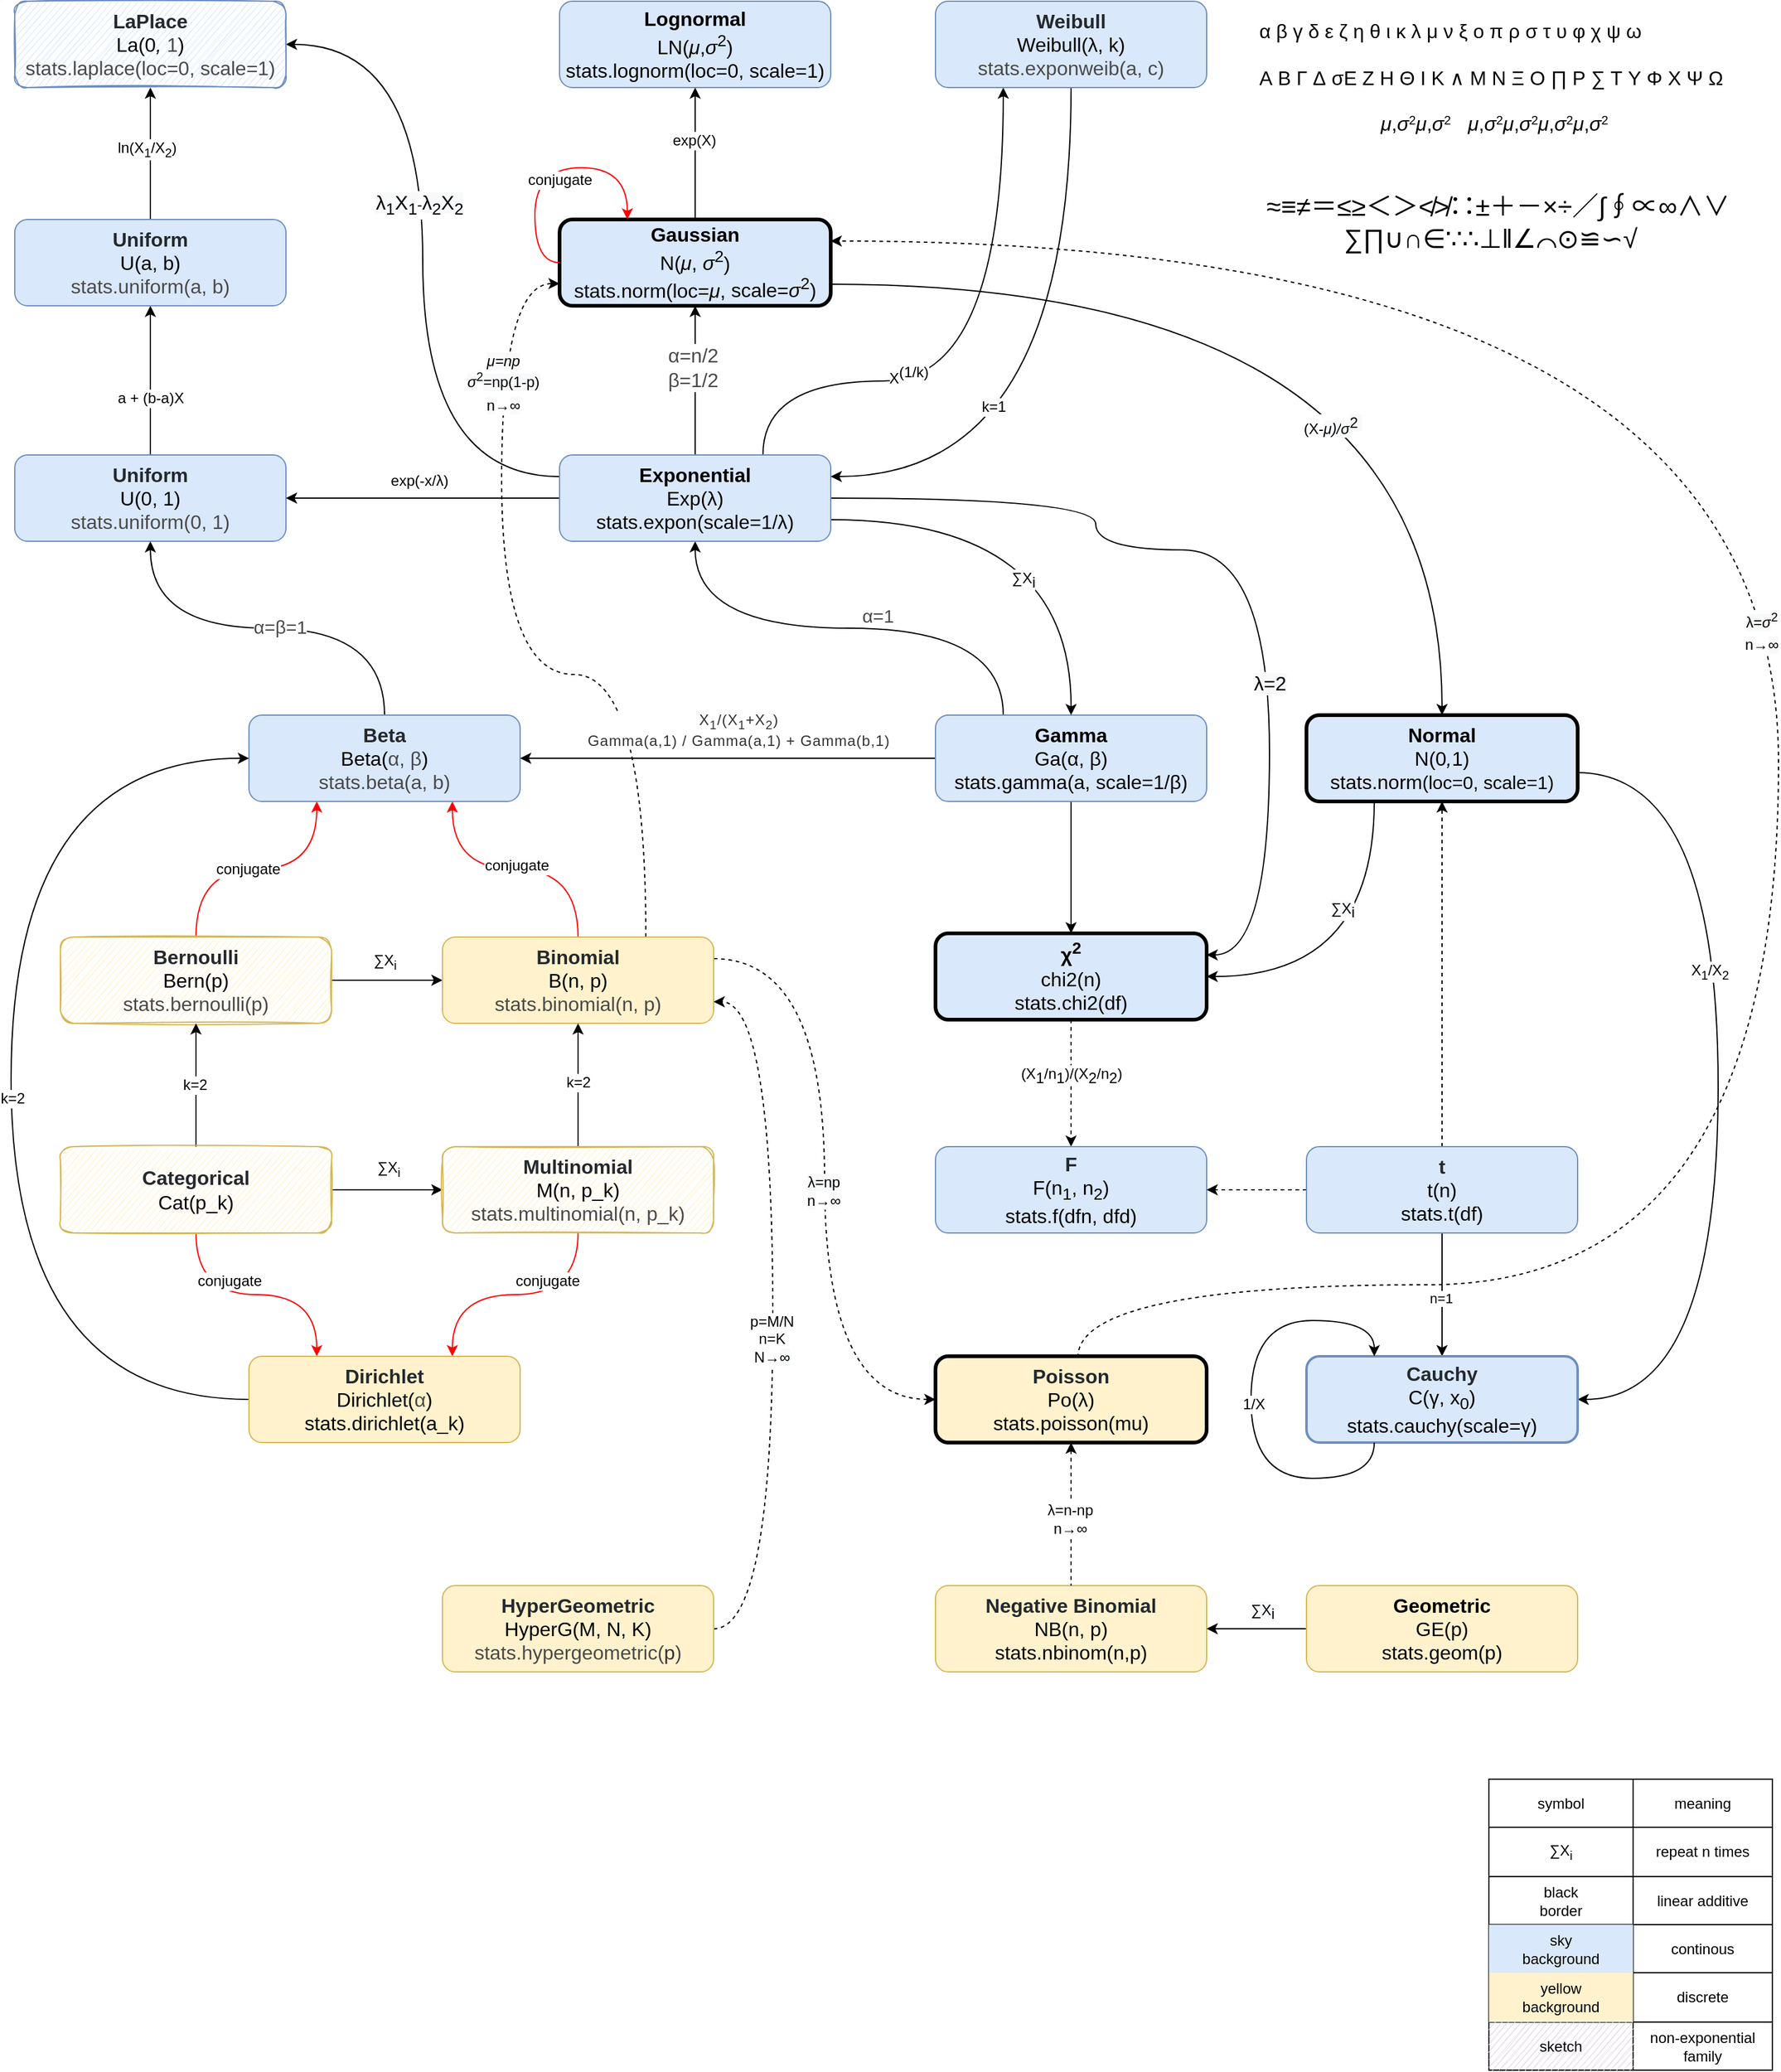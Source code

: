 <mxfile>
    <diagram id="b2CaYkgUw3xgY0C4xX47" name="Page-1">
        <mxGraphModel dx="-940" dy="-1544" grid="1" gridSize="10" guides="1" tooltips="1" connect="1" arrows="1" fold="1" page="1" pageScale="1" pageWidth="827" pageHeight="1169" math="1" shadow="0">
            <root>
                <mxCell id="0"/>
                <mxCell id="1" parent="0"/>
                <mxCell id="7" value="" style="edgeStyle=orthogonalEdgeStyle;rounded=0;orthogonalLoop=1;jettySize=auto;html=1;fontColor=#000000;align=center;exitX=0.5;exitY=0;exitDx=0;exitDy=0;entryX=0.5;entryY=1;entryDx=0;entryDy=0;fontFamily=Helvetica;" parent="1" source="jUIoDYva2noRJINr1U3d-1" target="6" edge="1">
                    <mxGeometry relative="1" as="geometry">
                        <mxPoint x="1879" y="2918" as="targetPoint"/>
                    </mxGeometry>
                </mxCell>
                <mxCell id="10" value="a + (b-a)X" style="edgeLabel;html=1;align=center;verticalAlign=middle;resizable=0;points=[];fontColor=#000000;fontSize=12;fontFamily=Helvetica;" parent="7" vertex="1" connectable="0">
                    <mxGeometry x="-0.328" y="-1" relative="1" as="geometry">
                        <mxPoint x="-1" y="-6" as="offset"/>
                    </mxGeometry>
                </mxCell>
                <mxCell id="jUIoDYva2noRJINr1U3d-1" value="&lt;font style=&quot;font-size: 16px&quot;&gt;&lt;span style=&quot;box-sizing: border-box ; font-weight: 600 ; color: rgb(36 , 41 , 46)&quot;&gt;Uniform&lt;/span&gt;&lt;br&gt;U(0, 1)&lt;br&gt;&lt;span style=&quot;color: rgb(74 , 74 , 74)&quot;&gt;stats.uniform(0, 1)&lt;/span&gt;&lt;/font&gt;" style="rounded=1;whiteSpace=wrap;html=1;fontFamily=Helvetica;align=center;verticalAlign=middle;fillColor=#dae8fc;strokeColor=#6c8ebf;sketch=0;shadow=0;glass=0;" parent="1" vertex="1">
                    <mxGeometry x="1824" y="3018" width="220" height="70" as="geometry"/>
                </mxCell>
                <mxCell id="jUIoDYva2noRJINr1U3d-2" value="" style="edgeStyle=orthogonalEdgeStyle;rounded=0;orthogonalLoop=1;jettySize=auto;html=1;fontFamily=Helvetica;align=center;verticalAlign=middle;fontSize=12;curved=1;exitX=1;exitY=0.5;exitDx=0;exitDy=0;entryX=0;entryY=0.5;entryDx=0;entryDy=0;" parent="1" source="jUIoDYva2noRJINr1U3d-6" target="jUIoDYva2noRJINr1U3d-9" edge="1">
                    <mxGeometry relative="1" as="geometry"/>
                </mxCell>
                <mxCell id="jUIoDYva2noRJINr1U3d-3" value="&lt;font style=&quot;font-size: 12px&quot;&gt;&lt;span style=&quot;&quot;&gt;∑X&lt;sub&gt;i&lt;/sub&gt;&lt;/span&gt;&lt;br&gt;&lt;/font&gt;" style="edgeLabel;html=1;align=center;verticalAlign=middle;resizable=0;points=[];fontFamily=Helvetica;fontSize=12;labelBackgroundColor=#FFFFFF;" parent="jUIoDYva2noRJINr1U3d-2" vertex="1" connectable="0">
                    <mxGeometry x="0.072" y="-1" relative="1" as="geometry">
                        <mxPoint x="-5" y="-16" as="offset"/>
                    </mxGeometry>
                </mxCell>
                <mxCell id="jUIoDYva2noRJINr1U3d-4" style="edgeStyle=orthogonalEdgeStyle;rounded=0;orthogonalLoop=1;jettySize=auto;html=1;exitX=0.5;exitY=0;exitDx=0;exitDy=0;entryX=0.25;entryY=1;entryDx=0;entryDy=0;fontFamily=Helvetica;align=center;verticalAlign=middle;curved=1;strokeColor=#FF0000;" parent="1" source="jUIoDYva2noRJINr1U3d-6" target="jUIoDYva2noRJINr1U3d-23" edge="1">
                    <mxGeometry relative="1" as="geometry"/>
                </mxCell>
                <mxCell id="jUIoDYva2noRJINr1U3d-5" value="conjugate" style="edgeLabel;html=1;align=center;verticalAlign=middle;resizable=0;points=[];fontSize=12;fontFamily=Helvetica;" parent="jUIoDYva2noRJINr1U3d-4" vertex="1" connectable="0">
                    <mxGeometry x="-0.132" relative="1" as="geometry">
                        <mxPoint x="6" as="offset"/>
                    </mxGeometry>
                </mxCell>
                <mxCell id="jUIoDYva2noRJINr1U3d-6" value="&lt;font style=&quot;font-size: 16px&quot;&gt;&lt;span style=&quot;box-sizing: border-box ; font-weight: 600 ; color: rgb(36 , 41 , 46)&quot;&gt;&lt;span style=&quot;box-sizing: border-box&quot;&gt;Bernoulli&lt;/span&gt;&lt;/span&gt;&lt;br&gt;Bern(p)&lt;br&gt;&lt;span class=&quot;sig-prename descclassname&quot; style=&quot;box-sizing: border-box ; color: rgb(74 , 74 , 74)&quot;&gt;stats.&lt;/span&gt;&lt;span class=&quot;sig-name descname&quot; style=&quot;box-sizing: border-box ; color: rgb(74 , 74 , 74)&quot;&gt;bernoulli(p)&lt;/span&gt;&lt;/font&gt;" style="rounded=1;whiteSpace=wrap;html=1;fontFamily=Helvetica;align=center;verticalAlign=middle;fillColor=#fff2cc;strokeColor=#d6b656;sketch=1;shadow=0;glass=0;" parent="1" vertex="1">
                    <mxGeometry x="1861" y="3409" width="220" height="70" as="geometry"/>
                </mxCell>
                <mxCell id="jUIoDYva2noRJINr1U3d-7" style="edgeStyle=orthogonalEdgeStyle;rounded=0;orthogonalLoop=1;jettySize=auto;html=1;exitX=0.5;exitY=0;exitDx=0;exitDy=0;entryX=0.75;entryY=1;entryDx=0;entryDy=0;fontFamily=Helvetica;align=center;verticalAlign=middle;curved=1;strokeColor=#FF0000;" parent="1" source="jUIoDYva2noRJINr1U3d-9" target="jUIoDYva2noRJINr1U3d-23" edge="1">
                    <mxGeometry relative="1" as="geometry"/>
                </mxCell>
                <mxCell id="jUIoDYva2noRJINr1U3d-8" value="conjugate" style="edgeLabel;html=1;align=center;verticalAlign=middle;resizable=0;points=[];fontSize=12;fontFamily=Helvetica;" parent="jUIoDYva2noRJINr1U3d-7" vertex="1" connectable="0">
                    <mxGeometry x="0.035" y="-3" relative="1" as="geometry">
                        <mxPoint x="4" as="offset"/>
                    </mxGeometry>
                </mxCell>
                <mxCell id="50" style="edgeStyle=orthogonalEdgeStyle;curved=1;rounded=0;orthogonalLoop=1;jettySize=auto;html=1;exitX=1;exitY=0.25;exitDx=0;exitDy=0;entryX=0;entryY=0.5;entryDx=0;entryDy=0;labelBackgroundColor=#FFFFFF;fontSize=12;fontColor=#000000;align=center;fontFamily=Helvetica;startArrow=none;startFill=0;endArrow=classic;endFill=1;dashed=1;" parent="1" source="jUIoDYva2noRJINr1U3d-9" target="49" edge="1">
                    <mxGeometry relative="1" as="geometry"/>
                </mxCell>
                <mxCell id="80" value="&lt;font style=&quot;font-size: 12px&quot;&gt;&lt;span style=&quot;background-color: rgb(248, 249, 250); font-size: 12px;&quot;&gt;λ=np&lt;br style=&quot;font-size: 12px;&quot;&gt;n&lt;/span&gt;→&lt;span style=&quot;background-color: rgb(248, 249, 250); font-size: 12px;&quot;&gt;∞&lt;/span&gt;&lt;/font&gt;" style="edgeLabel;html=1;align=center;verticalAlign=middle;resizable=0;points=[];fontSize=12;fontFamily=Helvetica;" vertex="1" connectable="0" parent="50">
                    <mxGeometry x="0.037" y="-1" relative="1" as="geometry">
                        <mxPoint as="offset"/>
                    </mxGeometry>
                </mxCell>
                <mxCell id="78" style="edgeStyle=orthogonalEdgeStyle;curved=1;rounded=0;orthogonalLoop=1;jettySize=auto;html=1;exitX=0.75;exitY=0;exitDx=0;exitDy=0;entryX=0;entryY=0.75;entryDx=0;entryDy=0;startArrow=none;startFill=0;endArrow=classic;endFill=1;dashed=1;fontFamily=Helvetica;" edge="1" parent="1" source="jUIoDYva2noRJINr1U3d-9" target="TUL8UU3yJ-6eKtw_I78Y-1">
                    <mxGeometry relative="1" as="geometry">
                        <Array as="points">
                            <mxPoint x="2336" y="3196"/>
                            <mxPoint x="2219" y="3196"/>
                            <mxPoint x="2219" y="2879"/>
                            <mxPoint x="2266" y="2879"/>
                        </Array>
                    </mxGeometry>
                </mxCell>
                <mxCell id="79" value="&lt;font style=&quot;font-size: 12px&quot;&gt;&lt;span style=&quot;font-style: italic; background-color: rgb(248, 249, 250);&quot;&gt;μ=np&lt;br&gt;&lt;/span&gt;&lt;span style=&quot;background-color: rgb(248, 249, 250); font-style: italic;&quot;&gt;σ&lt;/span&gt;&lt;/font&gt;&lt;span style=&quot;background-color: rgb(248, 249, 250); position: absolute; clip: rect(3.487em, 1000.53em, 4.085em, -1000em); top: -3.995em; left: 0em; font-size: 12px;&quot;&gt;&lt;font style=&quot;font-size: 12px&quot;&gt;&lt;span class=&quot;mi&quot; id=&quot;MathJax-Span-50&quot; style=&quot;font-style: italic&quot;&gt;&lt;span style=&quot;display: inline-block ; overflow: hidden ; height: 1px ; width: 0.033em&quot;&gt;&lt;/span&gt;&lt;/span&gt;&lt;span style=&quot;display: inline-block ; width: 0px ; height: 3.995em&quot;&gt;&lt;/span&gt;&lt;/font&gt;&lt;/span&gt;&lt;font style=&quot;font-size: 12px&quot;&gt;&lt;sup style=&quot;background-color: rgb(248, 249, 250);&quot;&gt;2&lt;/sup&gt;&lt;span style=&quot;background-color: rgb(248, 249, 250);&quot;&gt;=np(1-p)&lt;br&gt;&lt;/span&gt;&lt;/font&gt;&lt;span style=&quot;font-size: 12px; background-color: rgb(248, 249, 250);&quot;&gt;n&lt;/span&gt;&lt;span style=&quot;font-size: 12px&quot;&gt;→&lt;/span&gt;&lt;span style=&quot;font-size: 12px; background-color: rgb(248, 249, 250);&quot;&gt;∞&lt;/span&gt;&lt;span style=&quot;font-size: 16px; font-style: italic; background-color: rgb(248, 249, 250);&quot;&gt;&lt;br&gt;&lt;/span&gt;" style="edgeLabel;html=1;align=center;verticalAlign=middle;resizable=0;points=[];fontFamily=Helvetica;" vertex="1" connectable="0" parent="78">
                    <mxGeometry x="0.63" y="-1" relative="1" as="geometry">
                        <mxPoint as="offset"/>
                    </mxGeometry>
                </mxCell>
                <mxCell id="jUIoDYva2noRJINr1U3d-9" value="&lt;font style=&quot;font-size: 16px&quot;&gt;&lt;span style=&quot;box-sizing: border-box ; font-weight: 600 ; color: rgb(36 , 41 , 46)&quot;&gt;Binomial&lt;/span&gt;&lt;br&gt;B(n, p)&lt;br&gt;&lt;span class=&quot;sig-prename descclassname&quot; style=&quot;box-sizing: border-box ; color: rgb(74 , 74 , 74)&quot;&gt;stats.b&lt;/span&gt;&lt;span class=&quot;sig-name descname&quot; style=&quot;box-sizing: border-box ; color: rgb(74 , 74 , 74)&quot;&gt;inomial(n, p)&lt;/span&gt;&lt;/font&gt;" style="rounded=1;whiteSpace=wrap;html=1;fontFamily=Helvetica;align=center;verticalAlign=middle;fillColor=#fff2cc;strokeColor=#d6b656;glass=0;sketch=0;" parent="1" vertex="1">
                    <mxGeometry x="2171" y="3409" width="220" height="70" as="geometry"/>
                </mxCell>
                <mxCell id="jUIoDYva2noRJINr1U3d-10" value="" style="edgeStyle=orthogonalEdgeStyle;rounded=0;orthogonalLoop=1;jettySize=auto;html=1;fontFamily=Helvetica;align=center;verticalAlign=middle;fontSize=12;curved=1;" parent="1" source="jUIoDYva2noRJINr1U3d-16" target="jUIoDYva2noRJINr1U3d-6" edge="1">
                    <mxGeometry relative="1" as="geometry"/>
                </mxCell>
                <mxCell id="jUIoDYva2noRJINr1U3d-11" value="k=2" style="edgeLabel;html=1;align=center;verticalAlign=middle;resizable=0;points=[];fontFamily=Helvetica;fontSize=12;" parent="jUIoDYva2noRJINr1U3d-10" vertex="1" connectable="0">
                    <mxGeometry x="-0.235" y="-1" relative="1" as="geometry">
                        <mxPoint x="-2" y="-12" as="offset"/>
                    </mxGeometry>
                </mxCell>
                <mxCell id="jUIoDYva2noRJINr1U3d-12" value="" style="edgeStyle=orthogonalEdgeStyle;rounded=0;orthogonalLoop=1;jettySize=auto;html=1;fontFamily=Helvetica;align=center;verticalAlign=middle;fontSize=12;curved=1;exitX=1;exitY=0.5;exitDx=0;exitDy=0;entryX=0;entryY=0.5;entryDx=0;entryDy=0;" parent="1" source="jUIoDYva2noRJINr1U3d-16" target="jUIoDYva2noRJINr1U3d-20" edge="1">
                    <mxGeometry relative="1" as="geometry"/>
                </mxCell>
                <mxCell id="jUIoDYva2noRJINr1U3d-13" value="&lt;span style=&quot;&quot;&gt;∑X&lt;sub&gt;i&lt;/sub&gt;&lt;/span&gt;" style="edgeLabel;html=1;align=center;verticalAlign=middle;resizable=0;points=[];fontFamily=Helvetica;fontSize=12;labelBackgroundColor=#FFFFFF;" parent="jUIoDYva2noRJINr1U3d-12" vertex="1" connectable="0">
                    <mxGeometry x="-0.188" y="3" relative="1" as="geometry">
                        <mxPoint x="9" y="-14" as="offset"/>
                    </mxGeometry>
                </mxCell>
                <mxCell id="jUIoDYva2noRJINr1U3d-14" style="edgeStyle=orthogonalEdgeStyle;rounded=0;orthogonalLoop=1;jettySize=auto;html=1;entryX=0.25;entryY=0;entryDx=0;entryDy=0;fontFamily=Helvetica;fontSize=12;align=center;verticalAlign=middle;curved=1;strokeColor=#FF0000;" parent="1" source="jUIoDYva2noRJINr1U3d-16" target="jUIoDYva2noRJINr1U3d-26" edge="1">
                    <mxGeometry relative="1" as="geometry"/>
                </mxCell>
                <mxCell id="jUIoDYva2noRJINr1U3d-15" value="conjugate" style="edgeLabel;html=1;align=center;verticalAlign=middle;resizable=0;points=[];fontSize=12;fontFamily=Helvetica;" parent="jUIoDYva2noRJINr1U3d-14" vertex="1" connectable="0">
                    <mxGeometry x="-0.847" y="2" relative="1" as="geometry">
                        <mxPoint x="25" y="24" as="offset"/>
                    </mxGeometry>
                </mxCell>
                <mxCell id="jUIoDYva2noRJINr1U3d-16" value="&lt;font style=&quot;font-size: 16px&quot;&gt;&lt;span style=&quot;box-sizing: border-box ; font-weight: 600 ; color: rgb(36 , 41 , 46)&quot;&gt;Categorical&lt;/span&gt;&lt;br&gt;Cat(p_k)&lt;/font&gt;" style="rounded=1;whiteSpace=wrap;html=1;fontFamily=Helvetica;align=center;verticalAlign=middle;fillColor=#fff2cc;strokeColor=#d6b656;glass=0;sketch=1;" parent="1" vertex="1">
                    <mxGeometry x="1861" y="3579" width="220" height="70" as="geometry"/>
                </mxCell>
                <mxCell id="jUIoDYva2noRJINr1U3d-17" value="k=2" style="edgeStyle=orthogonalEdgeStyle;rounded=0;orthogonalLoop=1;jettySize=auto;html=1;fontFamily=Helvetica;align=center;verticalAlign=middle;fontSize=12;curved=1;" parent="1" source="jUIoDYva2noRJINr1U3d-20" target="jUIoDYva2noRJINr1U3d-9" edge="1">
                    <mxGeometry x="0.04" relative="1" as="geometry">
                        <mxPoint as="offset"/>
                    </mxGeometry>
                </mxCell>
                <mxCell id="jUIoDYva2noRJINr1U3d-18" style="edgeStyle=orthogonalEdgeStyle;rounded=0;orthogonalLoop=1;jettySize=auto;html=1;exitX=0.5;exitY=1;exitDx=0;exitDy=0;entryX=0.75;entryY=0;entryDx=0;entryDy=0;fontFamily=Helvetica;fontSize=12;align=center;verticalAlign=middle;curved=1;strokeColor=#FF0000;" parent="1" source="jUIoDYva2noRJINr1U3d-20" target="jUIoDYva2noRJINr1U3d-26" edge="1">
                    <mxGeometry relative="1" as="geometry"/>
                </mxCell>
                <mxCell id="jUIoDYva2noRJINr1U3d-19" value="conjugate" style="edgeLabel;html=1;align=center;verticalAlign=middle;resizable=0;points=[];fontSize=12;fontFamily=Helvetica;" parent="jUIoDYva2noRJINr1U3d-18" vertex="1" connectable="0">
                    <mxGeometry x="-0.763" y="-2" relative="1" as="geometry">
                        <mxPoint x="-23" y="15" as="offset"/>
                    </mxGeometry>
                </mxCell>
                <mxCell id="jUIoDYva2noRJINr1U3d-20" value="&lt;font style=&quot;font-size: 16px&quot;&gt;&lt;span style=&quot;box-sizing: border-box ; font-weight: 600 ; color: rgb(36 , 41 , 46)&quot;&gt;Multinomial&lt;/span&gt;&lt;br&gt;M(n, p_k)&lt;br&gt;&lt;span class=&quot;sig-prename descclassname&quot; style=&quot;box-sizing: border-box ; color: rgb(74 , 74 , 74)&quot;&gt;stats.&lt;/span&gt;&lt;span class=&quot;sig-name descname&quot; style=&quot;box-sizing: border-box ; color: rgb(74 , 74 , 74)&quot;&gt;multinomial(n, p_k)&lt;/span&gt;&lt;/font&gt;" style="rounded=1;whiteSpace=wrap;html=1;fontFamily=Helvetica;align=center;verticalAlign=middle;fillColor=#fff2cc;strokeColor=#d6b656;glass=0;sketch=1;" parent="1" vertex="1">
                    <mxGeometry x="2171" y="3579" width="220" height="70" as="geometry"/>
                </mxCell>
                <mxCell id="jUIoDYva2noRJINr1U3d-21" value="" style="edgeStyle=orthogonalEdgeStyle;rounded=0;orthogonalLoop=1;jettySize=auto;html=1;fontFamily=Helvetica;fontSize=12;align=center;verticalAlign=middle;curved=1;" parent="1" source="jUIoDYva2noRJINr1U3d-23" target="jUIoDYva2noRJINr1U3d-1" edge="1">
                    <mxGeometry relative="1" as="geometry"/>
                </mxCell>
                <mxCell id="jUIoDYva2noRJINr1U3d-22" value="&lt;span style=&quot;color: rgb(74, 74, 74); font-size: 15px;&quot;&gt;α=β=1&lt;/span&gt;" style="edgeLabel;html=1;align=center;verticalAlign=middle;resizable=0;points=[];fontSize=12;fontFamily=Helvetica;labelBackgroundColor=#FFFFFF;" parent="jUIoDYva2noRJINr1U3d-21" vertex="1" connectable="0">
                    <mxGeometry x="-0.04" y="1" relative="1" as="geometry">
                        <mxPoint x="3" y="-3" as="offset"/>
                    </mxGeometry>
                </mxCell>
                <mxCell id="jUIoDYva2noRJINr1U3d-23" value="&lt;font style=&quot;font-size: 16px&quot;&gt;&lt;span style=&quot;box-sizing: border-box ; font-weight: 600 ; color: rgb(36 , 41 , 46)&quot;&gt;&lt;span style=&quot;box-sizing: border-box&quot;&gt;Beta&lt;/span&gt;&lt;/span&gt;&lt;br&gt;Beta(&lt;span style=&quot;color: rgb(74 , 74 , 74)&quot;&gt;α, β&lt;/span&gt;)&lt;br&gt;&lt;span class=&quot;sig-prename descclassname&quot; style=&quot;box-sizing: border-box ; color: rgb(74 , 74 , 74)&quot;&gt;stats.beta(a, b)&lt;/span&gt;&lt;/font&gt;" style="rounded=1;whiteSpace=wrap;html=1;fontFamily=Helvetica;align=center;verticalAlign=middle;fillColor=#dae8fc;sketch=0;shadow=0;glass=0;strokeColor=#6c8ebf;" parent="1" vertex="1">
                    <mxGeometry x="2014" y="3229" width="220" height="70" as="geometry"/>
                </mxCell>
                <mxCell id="jUIoDYva2noRJINr1U3d-24" style="edgeStyle=orthogonalEdgeStyle;rounded=0;orthogonalLoop=1;jettySize=auto;html=1;entryX=0;entryY=0.5;entryDx=0;entryDy=0;fontFamily=Helvetica;fontSize=12;align=center;verticalAlign=middle;exitX=0;exitY=0.5;exitDx=0;exitDy=0;curved=1;" parent="1" source="jUIoDYva2noRJINr1U3d-26" target="jUIoDYva2noRJINr1U3d-23" edge="1">
                    <mxGeometry relative="1" as="geometry">
                        <Array as="points">
                            <mxPoint x="1821" y="3784"/>
                            <mxPoint x="1821" y="3264"/>
                        </Array>
                    </mxGeometry>
                </mxCell>
                <mxCell id="jUIoDYva2noRJINr1U3d-25" value="k=2" style="edgeLabel;html=1;align=center;verticalAlign=middle;resizable=0;points=[];fontSize=12;fontFamily=Helvetica;" parent="jUIoDYva2noRJINr1U3d-24" vertex="1" connectable="0">
                    <mxGeometry x="-0.035" y="-1" relative="1" as="geometry">
                        <mxPoint as="offset"/>
                    </mxGeometry>
                </mxCell>
                <mxCell id="jUIoDYva2noRJINr1U3d-26" value="&lt;font style=&quot;font-size: 16px&quot;&gt;&lt;font color=&quot;#24292e&quot; style=&quot;font-size: 16px&quot;&gt;&lt;b&gt;Dirichlet&lt;br&gt;&lt;/b&gt;&lt;/font&gt;Dirichlet(&lt;span style=&quot;color: rgb(74 , 74 , 74)&quot;&gt;α&lt;/span&gt;)&lt;br&gt;&lt;span class=&quot;sig-prename descclassname&quot; style=&quot;box-sizing: border-box&quot;&gt;stats.dirichlet(a_k)&lt;/span&gt;&lt;/font&gt;" style="rounded=1;whiteSpace=wrap;html=1;fontFamily=Helvetica;align=center;verticalAlign=middle;fillColor=#fff2cc;strokeColor=#d6b656;glass=0;sketch=0;" parent="1" vertex="1">
                    <mxGeometry x="2014" y="3749" width="220" height="70" as="geometry"/>
                </mxCell>
                <mxCell id="jUIoDYva2noRJINr1U3d-27" style="edgeStyle=orthogonalEdgeStyle;rounded=0;orthogonalLoop=1;jettySize=auto;html=1;exitX=0;exitY=0.5;exitDx=0;exitDy=0;entryX=1;entryY=0.5;entryDx=0;entryDy=0;fontFamily=Helvetica;fontSize=12;align=center;verticalAlign=middle;curved=1;" parent="1" source="jUIoDYva2noRJINr1U3d-32" target="jUIoDYva2noRJINr1U3d-23" edge="1">
                    <mxGeometry relative="1" as="geometry"/>
                </mxCell>
                <mxCell id="jUIoDYva2noRJINr1U3d-28" value="&lt;span style=&quot;color: rgb(51 , 51 , 51) ; letter-spacing: 0.544px ; text-align: justify&quot;&gt;X&lt;sub&gt;1&lt;/sub&gt;/(X&lt;sub&gt;1&lt;/sub&gt;+X&lt;sub&gt;2&lt;/sub&gt;)&lt;br&gt;Gamma(a,1) / Gamma(a,1) + Gamma(b,1)&lt;/span&gt;" style="edgeLabel;html=1;align=center;verticalAlign=middle;resizable=0;points=[];fontSize=12;fontFamily=Helvetica;" parent="jUIoDYva2noRJINr1U3d-27" vertex="1" connectable="0">
                    <mxGeometry x="-0.177" y="-3" relative="1" as="geometry">
                        <mxPoint x="-22" y="-20" as="offset"/>
                    </mxGeometry>
                </mxCell>
                <mxCell id="jUIoDYva2noRJINr1U3d-29" value="" style="edgeStyle=orthogonalEdgeStyle;rounded=0;orthogonalLoop=1;jettySize=auto;html=1;fontFamily=Helvetica;fontSize=12;align=center;verticalAlign=middle;curved=1;exitX=0.25;exitY=0;exitDx=0;exitDy=0;" parent="1" source="jUIoDYva2noRJINr1U3d-32" target="jUIoDYva2noRJINr1U3d-33" edge="1">
                    <mxGeometry relative="1" as="geometry">
                        <mxPoint x="2601" y="3050" as="targetPoint"/>
                    </mxGeometry>
                </mxCell>
                <mxCell id="jUIoDYva2noRJINr1U3d-30" value="&lt;span style=&quot;color: rgb(74, 74, 74); font-size: 15px;&quot;&gt;α=1&lt;br&gt;&lt;/span&gt;" style="edgeLabel;html=1;align=center;verticalAlign=middle;resizable=0;points=[];fontSize=12;fontFamily=Helvetica;labelBackgroundColor=#FFFFFF;" parent="jUIoDYva2noRJINr1U3d-29" vertex="1" connectable="0">
                    <mxGeometry x="-0.124" relative="1" as="geometry">
                        <mxPoint x="-1" y="-11" as="offset"/>
                    </mxGeometry>
                </mxCell>
                <mxCell id="jUIoDYva2noRJINr1U3d-31" value="" style="edgeStyle=orthogonalEdgeStyle;rounded=0;orthogonalLoop=1;jettySize=auto;html=1;fontFamily=Helvetica;fontSize=12;align=center;verticalAlign=middle;curved=1;labelBackgroundColor=#FFFFFF;" parent="1" source="jUIoDYva2noRJINr1U3d-32" target="jUIoDYva2noRJINr1U3d-34" edge="1">
                    <mxGeometry relative="1" as="geometry"/>
                </mxCell>
                <mxCell id="46" value="&lt;span style=&quot;color: rgb(74 , 74 , 74) ; font-size: 16px&quot;&gt;&lt;br&gt;&lt;/span&gt;" style="edgeLabel;html=1;align=center;verticalAlign=middle;resizable=0;points=[];fontSize=12;fontColor=#000000;labelBackgroundColor=#FFFFFF;fontFamily=Helvetica;" parent="jUIoDYva2noRJINr1U3d-31" vertex="1" connectable="0">
                    <mxGeometry x="-0.239" y="1842" relative="1" as="geometry">
                        <mxPoint x="-2147" y="-389" as="offset"/>
                    </mxGeometry>
                </mxCell>
                <mxCell id="jUIoDYva2noRJINr1U3d-32" value="&lt;font style=&quot;font-size: 16px&quot;&gt;&lt;span style=&quot;box-sizing: border-box ; font-weight: 600&quot;&gt;&lt;span style=&quot;box-sizing: border-box&quot;&gt;Gamma&lt;/span&gt;&lt;/span&gt;&lt;br&gt;Ga(α, β)&lt;br&gt;&lt;span class=&quot;sig-prename descclassname&quot; style=&quot;box-sizing: border-box&quot;&gt;stats.gamma(a, scale=1/β)&lt;/span&gt;&lt;/font&gt;" style="rounded=1;whiteSpace=wrap;html=1;fontFamily=Helvetica;align=center;verticalAlign=middle;fillColor=#dae8fc;strokeColor=#6c8ebf;glass=0;sketch=0;" parent="1" vertex="1">
                    <mxGeometry x="2571" y="3229" width="220" height="70" as="geometry"/>
                </mxCell>
                <mxCell id="12" style="edgeStyle=orthogonalEdgeStyle;rounded=0;orthogonalLoop=1;jettySize=auto;html=1;exitX=1;exitY=0.75;exitDx=0;exitDy=0;fontColor=#000000;align=center;curved=1;fontFamily=Helvetica;" parent="1" source="jUIoDYva2noRJINr1U3d-33" edge="1">
                    <mxGeometry relative="1" as="geometry">
                        <mxPoint x="2681" y="3229" as="targetPoint"/>
                    </mxGeometry>
                </mxCell>
                <mxCell id="13" value="&lt;span style=&quot;font-size: 12px;&quot;&gt;∑X&lt;/span&gt;&lt;sub style=&quot;font-size: 12px;&quot;&gt;i&lt;/sub&gt;" style="edgeLabel;html=1;align=center;verticalAlign=middle;resizable=0;points=[];fontColor=#000000;labelBackgroundColor=#FFFFFF;fontSize=12;fontFamily=Helvetica;" parent="12" vertex="1" connectable="0">
                    <mxGeometry x="-0.119" y="-3" relative="1" as="geometry">
                        <mxPoint y="45" as="offset"/>
                    </mxGeometry>
                </mxCell>
                <mxCell id="38" value="" style="edgeStyle=orthogonalEdgeStyle;curved=1;rounded=0;orthogonalLoop=1;jettySize=auto;html=1;exitX=0;exitY=0.5;exitDx=0;exitDy=0;entryX=1;entryY=0.5;entryDx=0;entryDy=0;fontColor=#000000;align=center;fontSize=12;fontFamily=Helvetica;" parent="1" source="jUIoDYva2noRJINr1U3d-33" target="jUIoDYva2noRJINr1U3d-1" edge="1">
                    <mxGeometry x="-0.081" y="-24" relative="1" as="geometry">
                        <mxPoint as="offset"/>
                    </mxGeometry>
                </mxCell>
                <mxCell id="43" value="exp(-x/&lt;span style=&quot;text-align: justify; background-color: rgb(248, 249, 250);&quot;&gt;λ&lt;/span&gt;)" style="edgeLabel;html=1;align=center;verticalAlign=middle;resizable=0;points=[];fontSize=12;fontColor=#000000;fontFamily=Helvetica;" parent="38" vertex="1" connectable="0">
                    <mxGeometry x="-0.146" y="-1" relative="1" as="geometry">
                        <mxPoint x="-19" y="-13" as="offset"/>
                    </mxGeometry>
                </mxCell>
                <mxCell id="39" style="edgeStyle=orthogonalEdgeStyle;curved=1;rounded=0;orthogonalLoop=1;jettySize=auto;html=1;exitX=0.5;exitY=0;exitDx=0;exitDy=0;entryX=0.5;entryY=1;entryDx=0;entryDy=0;fontColor=#000000;align=center;fontFamily=Helvetica;" parent="1" source="jUIoDYva2noRJINr1U3d-33" target="TUL8UU3yJ-6eKtw_I78Y-1" edge="1">
                    <mxGeometry relative="1" as="geometry"/>
                </mxCell>
                <mxCell id="98" value="&lt;span style=&quot;color: rgb(74, 74, 74); font-size: 16px;&quot;&gt;α=n/2&lt;br&gt;&lt;/span&gt;&lt;span style=&quot;color: rgb(74, 74, 74); font-size: 16px;&quot;&gt;β=1/2&lt;/span&gt;" style="edgeLabel;html=1;align=center;verticalAlign=middle;resizable=0;points=[];fontSize=12;fontFamily=Helvetica;" vertex="1" connectable="0" parent="39">
                    <mxGeometry x="0.174" y="2" relative="1" as="geometry">
                        <mxPoint as="offset"/>
                    </mxGeometry>
                </mxCell>
                <mxCell id="47" style="edgeStyle=orthogonalEdgeStyle;curved=1;rounded=0;orthogonalLoop=1;jettySize=auto;html=1;exitX=1;exitY=0.5;exitDx=0;exitDy=0;entryX=1;entryY=0.25;entryDx=0;entryDy=0;labelBackgroundColor=#FFFFFF;fontSize=12;fontColor=#000000;align=center;fontFamily=Helvetica;" parent="1" source="jUIoDYva2noRJINr1U3d-33" target="jUIoDYva2noRJINr1U3d-34" edge="1">
                    <mxGeometry relative="1" as="geometry">
                        <Array as="points">
                            <mxPoint x="2701" y="3053"/>
                            <mxPoint x="2701" y="3095"/>
                            <mxPoint x="2842" y="3095"/>
                            <mxPoint x="2842" y="3424"/>
                        </Array>
                    </mxGeometry>
                </mxCell>
                <mxCell id="48" value="&lt;span style=&quot;font-size: 16px; background-color: rgb(248, 249, 250);&quot;&gt;λ=2&lt;/span&gt;" style="edgeLabel;html=1;align=center;verticalAlign=middle;resizable=0;points=[];fontSize=12;fontColor=#000000;fontFamily=Helvetica;" parent="47" vertex="1" connectable="0">
                    <mxGeometry x="0.3" relative="1" as="geometry">
                        <mxPoint as="offset"/>
                    </mxGeometry>
                </mxCell>
                <mxCell id="87" style="edgeStyle=orthogonalEdgeStyle;curved=1;rounded=0;orthogonalLoop=1;jettySize=auto;html=1;exitX=0.75;exitY=0;exitDx=0;exitDy=0;entryX=0.25;entryY=1;entryDx=0;entryDy=0;startArrow=none;startFill=0;endArrow=classic;endFill=1;fontFamily=Helvetica;" edge="1" parent="1" source="jUIoDYva2noRJINr1U3d-33" target="84">
                    <mxGeometry relative="1" as="geometry">
                        <Array as="points">
                            <mxPoint x="2431" y="2958"/>
                            <mxPoint x="2626" y="2958"/>
                        </Array>
                    </mxGeometry>
                </mxCell>
                <mxCell id="88" value="X&lt;sup style=&quot;font-size: 12px;&quot;&gt;(1/k)&lt;/sup&gt;" style="edgeLabel;html=1;align=center;verticalAlign=middle;resizable=0;points=[];fontSize=12;fontFamily=Helvetica;" vertex="1" connectable="0" parent="87">
                    <mxGeometry x="0.094" y="50" relative="1" as="geometry">
                        <mxPoint x="-27" y="9" as="offset"/>
                    </mxGeometry>
                </mxCell>
                <mxCell id="102" style="edgeStyle=orthogonalEdgeStyle;curved=1;rounded=0;orthogonalLoop=1;jettySize=auto;html=1;exitX=0;exitY=0.25;exitDx=0;exitDy=0;entryX=1;entryY=0.5;entryDx=0;entryDy=0;fontFamily=Helvetica;fontSize=12;startArrow=none;startFill=0;endArrow=classic;endFill=1;" edge="1" parent="1" source="jUIoDYva2noRJINr1U3d-33" target="99">
                    <mxGeometry relative="1" as="geometry"/>
                </mxCell>
                <mxCell id="103" value="&lt;span style=&quot;font-size: 16px ; background-color: rgb(248 , 249 , 250)&quot;&gt;λ&lt;sub&gt;1&lt;/sub&gt;X&lt;sub&gt;1&lt;/sub&gt;&lt;/span&gt;-&lt;span style=&quot;font-size: 16px ; background-color: rgb(248 , 249 , 250)&quot;&gt;λ&lt;sub&gt;2&lt;/sub&gt;X&lt;sub&gt;2&lt;/sub&gt;&lt;/span&gt;" style="edgeLabel;html=1;align=center;verticalAlign=middle;resizable=0;points=[];fontSize=12;fontFamily=Helvetica;" vertex="1" connectable="0" parent="102">
                    <mxGeometry x="0.159" y="3" relative="1" as="geometry">
                        <mxPoint as="offset"/>
                    </mxGeometry>
                </mxCell>
                <mxCell id="jUIoDYva2noRJINr1U3d-33" value="&lt;font style=&quot;font-size: 16px&quot;&gt;&lt;span style=&quot;box-sizing: border-box ; font-weight: 600&quot;&gt;&lt;span style=&quot;box-sizing: border-box&quot;&gt;Exponential&lt;/span&gt;&lt;/span&gt;&lt;br&gt;Exp(&lt;span&gt;λ&lt;/span&gt;)&lt;br&gt;&lt;span class=&quot;sig-prename descclassname&quot; style=&quot;box-sizing: border-box&quot;&gt;stats.expon(scale=1/λ)&lt;/span&gt;&lt;/font&gt;" style="rounded=1;whiteSpace=wrap;html=1;fontFamily=Helvetica;align=center;verticalAlign=middle;fillColor=#dae8fc;strokeColor=#6c8ebf;glass=0;sketch=0;" parent="1" vertex="1">
                    <mxGeometry x="2266" y="3018" width="220" height="70" as="geometry"/>
                </mxCell>
                <mxCell id="58" style="edgeStyle=orthogonalEdgeStyle;curved=1;rounded=0;orthogonalLoop=1;jettySize=auto;html=1;entryX=0.5;entryY=0;entryDx=0;entryDy=0;dashed=1;labelBackgroundColor=#FFFFFF;fontFamily=Helvetica;fontSize=12;fontColor=#000000;align=center;" parent="1" source="jUIoDYva2noRJINr1U3d-34" target="57" edge="1">
                    <mxGeometry relative="1" as="geometry"/>
                </mxCell>
                <mxCell id="69" value="&lt;font style=&quot;font-size: 12px&quot;&gt;(X&lt;sub style=&quot;font-size: 12px;&quot;&gt;1&lt;/sub&gt;/n&lt;sub style=&quot;font-size: 12px;&quot;&gt;1&lt;/sub&gt;)/(X&lt;sub style=&quot;font-size: 12px;&quot;&gt;2&lt;/sub&gt;/n&lt;sub style=&quot;font-size: 12px;&quot;&gt;2&lt;/sub&gt;)&lt;/font&gt;" style="edgeLabel;html=1;align=center;verticalAlign=middle;resizable=0;points=[];fontSize=12;fontFamily=Helvetica;" vertex="1" connectable="0" parent="58">
                    <mxGeometry x="-0.348" y="2019" relative="1" as="geometry">
                        <mxPoint x="-2019" y="11" as="offset"/>
                    </mxGeometry>
                </mxCell>
                <mxCell id="jUIoDYva2noRJINr1U3d-34" value="&lt;font style=&quot;font-size: 16px&quot;&gt;&lt;font style=&quot;font-size: 16px&quot;&gt;&lt;b&gt;χ&lt;sup&gt;2&lt;/sup&gt;&lt;/b&gt;&lt;br&gt;chi2(n)&lt;br&gt;&lt;/font&gt;&lt;span class=&quot;sig-prename descclassname&quot; style=&quot;box-sizing: border-box&quot;&gt;&lt;font style=&quot;font-size: 16px&quot;&gt;stats.chi2(df&lt;/font&gt;)&lt;/span&gt;&lt;/font&gt;" style="rounded=1;whiteSpace=wrap;html=1;fontFamily=Helvetica;align=center;verticalAlign=middle;fillColor=#dae8fc;strokeWidth=3;glass=0;sketch=0;" parent="1" vertex="1">
                    <mxGeometry x="2571" y="3406" width="220" height="70" as="geometry"/>
                </mxCell>
                <mxCell id="40" style="edgeStyle=orthogonalEdgeStyle;curved=1;rounded=0;orthogonalLoop=1;jettySize=auto;html=1;exitX=0.25;exitY=1;exitDx=0;exitDy=0;entryX=1;entryY=0.5;entryDx=0;entryDy=0;fontColor=#000000;align=center;fontFamily=Helvetica;" parent="1" source="jUIoDYva2noRJINr1U3d-46" target="jUIoDYva2noRJINr1U3d-34" edge="1">
                    <mxGeometry relative="1" as="geometry"/>
                </mxCell>
                <mxCell id="41" value="&lt;span style=&quot;font-size: 12px; background-color: rgb(248, 249, 250);&quot;&gt;∑X&lt;/span&gt;&lt;sub style=&quot;background-color: rgb(248, 249, 250); font-size: 12px;&quot;&gt;i&lt;/sub&gt;" style="edgeLabel;html=1;align=center;verticalAlign=middle;resizable=0;points=[];fontColor=#000000;fontSize=12;fontFamily=Helvetica;" parent="40" vertex="1" connectable="0">
                    <mxGeometry x="-0.488" y="-13" relative="1" as="geometry">
                        <mxPoint x="-13" y="17" as="offset"/>
                    </mxGeometry>
                </mxCell>
                <mxCell id="73" style="edgeStyle=orthogonalEdgeStyle;rounded=0;orthogonalLoop=1;jettySize=auto;html=1;exitX=0.998;exitY=0.666;exitDx=0;exitDy=0;entryX=1;entryY=0.5;entryDx=0;entryDy=0;startArrow=none;startFill=0;endArrow=classic;endFill=1;curved=1;exitPerimeter=0;fontFamily=Helvetica;" edge="1" parent="1" source="jUIoDYva2noRJINr1U3d-46" target="62">
                    <mxGeometry relative="1" as="geometry">
                        <Array as="points">
                            <mxPoint x="3206" y="3276"/>
                            <mxPoint x="3206" y="3784"/>
                        </Array>
                    </mxGeometry>
                </mxCell>
                <mxCell id="74" value="&lt;font style=&quot;font-size: 12px&quot;&gt;X&lt;sub&gt;1&lt;/sub&gt;/X&lt;sub&gt;2&lt;/sub&gt;&lt;/font&gt;" style="edgeLabel;html=1;align=center;verticalAlign=middle;resizable=0;points=[];fontFamily=Helvetica;" vertex="1" connectable="0" parent="73">
                    <mxGeometry x="0.282" y="-4" relative="1" as="geometry">
                        <mxPoint x="-3" y="-197" as="offset"/>
                    </mxGeometry>
                </mxCell>
                <mxCell id="jUIoDYva2noRJINr1U3d-46" value="&lt;font style=&quot;font-size: 16px&quot;&gt;&lt;font style=&quot;font-size: 16px&quot;&gt;&lt;b&gt;Normal&lt;/b&gt;&lt;br&gt;&lt;/font&gt;N(0&lt;i&gt;,&lt;/i&gt;&lt;span style=&quot;position: absolute ; clip: rect(3.487em , 1000.53em , 4.085em , -1000em) ; top: -3.995em ; left: 0em&quot;&gt;&lt;span class=&quot;mi&quot; id=&quot;MathJax-Span-50&quot; style=&quot;font-style: italic&quot;&gt;&lt;span style=&quot;display: inline-block ; overflow: hidden ; height: 1px ; width: 0.033em&quot;&gt;&lt;/span&gt;&lt;/span&gt;&lt;span style=&quot;display: inline-block ; width: 0px ; height: 3.995em&quot;&gt;&lt;/span&gt;&lt;/span&gt;&lt;/font&gt;&lt;font style=&quot;font-size: 16px&quot;&gt;&lt;font style=&quot;font-size: 16px&quot;&gt;1)&lt;br&gt;&lt;span class=&quot;sig-prename descclassname&quot; style=&quot;box-sizing: border-box ; text-align: left&quot;&gt;&lt;span class=&quot;pre&quot; style=&quot;box-sizing: border-box&quot;&gt;stats.&lt;/span&gt;&lt;/span&gt;&lt;span class=&quot;sig-name descname&quot; style=&quot;box-sizing: border-box ; text-align: left&quot;&gt;&lt;span class=&quot;pre&quot; style=&quot;box-sizing: border-box&quot;&gt;norm&lt;span class=&quot;pre&quot; style=&quot;box-sizing: border-box ; font-size: 15px&quot;&gt;(&lt;/span&gt;&lt;span class=&quot;pre&quot; style=&quot;box-sizing: border-box ; font-size: 15px&quot;&gt;loc=0,&lt;/span&gt;&lt;span style=&quot;font-size: 15px&quot;&gt;&lt;span class=&quot;Apple-converted-space&quot;&gt;&amp;nbsp;&lt;/span&gt;&lt;/span&gt;&lt;span class=&quot;pre&quot; style=&quot;box-sizing: border-box ; font-size: 15px&quot;&gt;scale=1)&lt;/span&gt;&lt;/span&gt;&lt;/span&gt;&lt;/font&gt;&lt;br&gt;&lt;/font&gt;" style="rounded=1;whiteSpace=wrap;html=1;fontFamily=Helvetica;align=center;verticalAlign=middle;fillColor=#dae8fc;strokeWidth=3;glass=0;sketch=0;" parent="1" vertex="1">
                    <mxGeometry x="2872" y="3229" width="220" height="70" as="geometry"/>
                </mxCell>
                <mxCell id="TUL8UU3yJ-6eKtw_I78Y-1" value="&lt;font style=&quot;font-size: 16px&quot;&gt;&lt;font style=&quot;font-size: 16px&quot;&gt;&lt;b&gt;Gaussian&lt;/b&gt;&lt;br&gt;&lt;/font&gt;N(&lt;span style=&quot;font-style: italic&quot;&gt;μ&lt;/span&gt;&lt;font style=&quot;font-size: 16px&quot;&gt;,&amp;nbsp;&lt;/font&gt;&lt;span style=&quot;font-style: italic&quot;&gt;σ&lt;/span&gt;&lt;span style=&quot;position: absolute ; clip: rect(3.487em , 1000.53em , 4.085em , -1000em) ; top: -3.995em ; left: 0em&quot;&gt;&lt;span class=&quot;mi&quot; id=&quot;MathJax-Span-50&quot; style=&quot;font-style: italic&quot;&gt;&lt;span style=&quot;display: inline-block ; overflow: hidden ; height: 1px ; width: 0.033em&quot;&gt;&lt;/span&gt;&lt;/span&gt;&lt;span style=&quot;display: inline-block ; width: 0px ; height: 3.995em&quot;&gt;&lt;/span&gt;&lt;/span&gt;&lt;sup&gt;2&lt;/sup&gt;&lt;/font&gt;&lt;font style=&quot;font-size: 16px&quot;&gt;&lt;font style=&quot;font-size: 16px&quot;&gt;)&lt;br&gt;&lt;span class=&quot;sig-prename descclassname&quot; style=&quot;box-sizing: border-box ; text-align: left&quot;&gt;&lt;span class=&quot;pre&quot; style=&quot;box-sizing: border-box&quot;&gt;stats.&lt;/span&gt;&lt;/span&gt;&lt;span class=&quot;sig-name descname&quot; style=&quot;box-sizing: border-box ; text-align: left&quot;&gt;&lt;span class=&quot;pre&quot; style=&quot;box-sizing: border-box&quot;&gt;norm&lt;span class=&quot;pre&quot; style=&quot;box-sizing: border-box&quot;&gt;(&lt;/span&gt;&lt;span class=&quot;pre&quot; style=&quot;box-sizing: border-box&quot;&gt;loc=&lt;span style=&quot;font-style: italic ; text-align: center&quot;&gt;μ&lt;/span&gt;,&lt;/span&gt;&lt;span class=&quot;Apple-converted-space&quot;&gt;&amp;nbsp;&lt;/span&gt;&lt;span class=&quot;pre&quot; style=&quot;box-sizing: border-box&quot;&gt;scale=&lt;span style=&quot;text-align: center ; font-style: italic&quot;&gt;σ&lt;/span&gt;&lt;span style=&quot;text-align: center ; position: absolute ; clip: rect(3.487em , 1000.53em , 4.085em , -1000em) ; top: -3.995em ; left: 0em&quot;&gt;&lt;span class=&quot;mi&quot; id=&quot;MathJax-Span-50&quot; style=&quot;font-style: italic&quot;&gt;&lt;span style=&quot;display: inline-block ; overflow: hidden ; height: 1px ; width: 0.033em&quot;&gt;&lt;/span&gt;&lt;/span&gt;&lt;span style=&quot;display: inline-block ; width: 0px ; height: 3.995em&quot;&gt;&lt;/span&gt;&lt;/span&gt;&lt;sup style=&quot;text-align: center&quot;&gt;2&lt;/sup&gt;)&lt;/span&gt;&lt;/span&gt;&lt;/span&gt;&lt;/font&gt;&lt;br&gt;&lt;/font&gt;" style="rounded=1;whiteSpace=wrap;html=1;fontFamily=Helvetica;align=center;verticalAlign=middle;fillColor=#dae8fc;strokeWidth=3;glass=0;sketch=0;" parent="1" vertex="1">
                    <mxGeometry x="2266" y="2827" width="220" height="70" as="geometry"/>
                </mxCell>
                <mxCell id="TUL8UU3yJ-6eKtw_I78Y-11" value="" style="endArrow=classic;html=1;exitX=1;exitY=0.75;exitDx=0;exitDy=0;entryX=0.5;entryY=0;entryDx=0;entryDy=0;edgeStyle=orthogonalEdgeStyle;curved=1;fontFamily=Helvetica;" parent="1" source="TUL8UU3yJ-6eKtw_I78Y-1" target="jUIoDYva2noRJINr1U3d-46" edge="1">
                    <mxGeometry width="50" height="50" relative="1" as="geometry">
                        <mxPoint x="2619" y="3205" as="sourcePoint"/>
                        <mxPoint x="2669" y="3155" as="targetPoint"/>
                    </mxGeometry>
                </mxCell>
                <mxCell id="TUL8UU3yJ-6eKtw_I78Y-15" value="(X-&lt;span style=&quot;font-size: 12px; font-style: italic; background-color: rgb(248, 249, 250);&quot;&gt;μ)/&lt;/span&gt;&lt;span style=&quot;background-color: rgb(248, 249, 250); font-size: 12px; font-style: italic;&quot;&gt;σ&lt;/span&gt;&lt;span style=&quot;background-color: rgb(248, 249, 250); font-size: 12px; position: absolute; clip: rect(3.487em, 1000.53em, 4.085em, -1000em); top: -3.995em; left: 0em;&quot;&gt;&lt;span class=&quot;mi&quot; id=&quot;MathJax-Span-50&quot; style=&quot;font-style: italic; font-size: 12px;&quot;&gt;&lt;span style=&quot;display: inline-block; overflow: hidden; height: 1px; width: 0.033em; font-size: 12px;&quot;&gt;&lt;/span&gt;&lt;/span&gt;&lt;span style=&quot;display: inline-block; width: 0px; height: 3.995em; font-size: 12px;&quot;&gt;&lt;/span&gt;&lt;/span&gt;&lt;sup style=&quot;background-color: rgb(248, 249, 250); font-size: 12px;&quot;&gt;2&amp;nbsp;&lt;br style=&quot;font-size: 12px;&quot;&gt;&lt;/sup&gt;" style="edgeLabel;html=1;align=center;verticalAlign=middle;resizable=0;points=[];fontSize=12;fontFamily=Helvetica;" parent="TUL8UU3yJ-6eKtw_I78Y-11" vertex="1" connectable="0">
                    <mxGeometry x="-0.037" y="-3" relative="1" as="geometry">
                        <mxPoint y="111" as="offset"/>
                    </mxGeometry>
                </mxCell>
                <mxCell id="TUL8UU3yJ-6eKtw_I78Y-17" value="&lt;div style=&quot;text-align: justify&quot;&gt;&lt;span style=&quot;font-size: 16px;&quot;&gt;α&amp;nbsp;β&amp;nbsp;γ&amp;nbsp;δ&amp;nbsp;ε&amp;nbsp;ζ&amp;nbsp;η&amp;nbsp;θ&amp;nbsp;ι&amp;nbsp;κ&amp;nbsp;λ&amp;nbsp;μ&amp;nbsp;ν&amp;nbsp;ξ&amp;nbsp;ο&amp;nbsp;π&amp;nbsp;ρ&amp;nbsp;σ&amp;nbsp;τ&amp;nbsp;υ&amp;nbsp;φ&amp;nbsp;χ&amp;nbsp;ψ&amp;nbsp;ω&amp;nbsp;&amp;nbsp;&lt;/span&gt;&lt;br&gt;&lt;/div&gt;&lt;font&gt;&lt;div style=&quot;text-align: justify&quot;&gt;&lt;font style=&quot;text-align: center&quot;&gt;&lt;div style=&quot;text-align: justify&quot;&gt;&lt;span style=&quot;font-size: 16px&quot;&gt;&lt;br&gt;&lt;/span&gt;&lt;/div&gt;&lt;div style=&quot;text-align: justify&quot;&gt;&lt;span style=&quot;font-size: 16px;&quot;&gt;Α&amp;nbsp;Β&amp;nbsp;Γ&amp;nbsp;Δ&amp;nbsp;σΕ&amp;nbsp;Ζ&amp;nbsp;Η&amp;nbsp;Θ&amp;nbsp;Ι&amp;nbsp;Κ&amp;nbsp;∧&amp;nbsp;Μ&amp;nbsp;Ν&amp;nbsp;Ξ&amp;nbsp;Ο&amp;nbsp;∏&amp;nbsp;Ρ&amp;nbsp;∑&amp;nbsp;Τ&amp;nbsp;Υ&amp;nbsp;Φ&amp;nbsp;Χ&amp;nbsp;Ψ&amp;nbsp;Ω&amp;nbsp;&lt;/span&gt;&lt;/div&gt;&lt;/font&gt;&lt;/div&gt;&lt;div style=&quot;text-align: justify&quot;&gt;&lt;/div&gt;&lt;/font&gt;&lt;font&gt;&lt;sup style=&quot;&quot;&gt;&lt;br&gt;&lt;/sup&gt;&lt;span style=&quot;font-size: 16px; font-style: italic;&quot;&gt;μ&lt;/span&gt;&lt;font style=&quot;font-size: 16px;&quot;&gt;,&lt;/font&gt;&lt;span style=&quot;font-size: 16px; font-style: italic;&quot;&gt;σ&lt;/span&gt;&lt;span style=&quot;font-size: 16px; position: absolute; clip: rect(3.487em, 1000.53em, 4.085em, -1000em); top: -3.995em; left: 0em;&quot;&gt;&lt;span class=&quot;mi&quot; id=&quot;MathJax-Span-50&quot; style=&quot;font-style: italic&quot;&gt;&lt;span style=&quot;display: inline-block ; overflow: hidden ; height: 1px ; width: 0.033em&quot;&gt;&lt;/span&gt;&lt;/span&gt;&lt;span style=&quot;display: inline-block ; width: 0px ; height: 3.995em&quot;&gt;&lt;/span&gt;&lt;/span&gt;&lt;sup style=&quot;&quot;&gt;2&lt;/sup&gt;&lt;span style=&quot;font-size: 16px; font-style: italic;&quot;&gt;μ&lt;/span&gt;&lt;font style=&quot;font-size: 16px;&quot;&gt;,&lt;/font&gt;&lt;span style=&quot;font-size: 16px; font-style: italic;&quot;&gt;σ&lt;/span&gt;&lt;span style=&quot;font-size: 16px; position: absolute; clip: rect(3.487em, 1000.53em, 4.085em, -1000em); top: -3.995em; left: 0em;&quot;&gt;&lt;span class=&quot;mi&quot; id=&quot;MathJax-Span-50&quot; style=&quot;font-style: italic&quot;&gt;&lt;span style=&quot;display: inline-block ; overflow: hidden ; height: 1px ; width: 0.033em&quot;&gt;&lt;/span&gt;&lt;/span&gt;&lt;span style=&quot;display: inline-block ; width: 0px ; height: 3.995em&quot;&gt;&lt;/span&gt;&lt;/span&gt;&lt;sup style=&quot;&quot;&gt;2&amp;nbsp; &amp;nbsp; &amp;nbsp;&lt;/sup&gt;&lt;span style=&quot;font-size: 16px; font-style: italic;&quot;&gt;μ&lt;/span&gt;&lt;font style=&quot;font-size: 16px;&quot;&gt;,&lt;/font&gt;&lt;span style=&quot;font-size: 16px; font-style: italic;&quot;&gt;σ&lt;/span&gt;&lt;span style=&quot;font-size: 16px; position: absolute; clip: rect(3.487em, 1000.53em, 4.085em, -1000em); top: -3.995em; left: 0em;&quot;&gt;&lt;span class=&quot;mi&quot; id=&quot;MathJax-Span-50&quot; style=&quot;font-style: italic&quot;&gt;&lt;span style=&quot;display: inline-block ; overflow: hidden ; height: 1px ; width: 0.033em&quot;&gt;&lt;/span&gt;&lt;/span&gt;&lt;span style=&quot;display: inline-block ; width: 0px ; height: 3.995em&quot;&gt;&lt;/span&gt;&lt;/span&gt;&lt;sup style=&quot;&quot;&gt;2&lt;/sup&gt;&lt;span style=&quot;font-size: 16px; font-style: italic;&quot;&gt;μ&lt;/span&gt;&lt;font style=&quot;font-size: 16px;&quot;&gt;,&lt;/font&gt;&lt;span style=&quot;font-size: 16px; font-style: italic;&quot;&gt;σ&lt;/span&gt;&lt;span style=&quot;font-size: 16px; position: absolute; clip: rect(3.487em, 1000.53em, 4.085em, -1000em); top: -3.995em; left: 0em;&quot;&gt;&lt;span class=&quot;mi&quot; id=&quot;MathJax-Span-50&quot; style=&quot;font-style: italic&quot;&gt;&lt;span style=&quot;display: inline-block ; overflow: hidden ; height: 1px ; width: 0.033em&quot;&gt;&lt;/span&gt;&lt;/span&gt;&lt;span style=&quot;display: inline-block ; width: 0px ; height: 3.995em&quot;&gt;&lt;/span&gt;&lt;/span&gt;&lt;sup style=&quot;&quot;&gt;2&lt;/sup&gt;&lt;span style=&quot;font-size: 16px; font-style: italic;&quot;&gt;μ&lt;/span&gt;&lt;font style=&quot;font-size: 16px;&quot;&gt;,&lt;/font&gt;&lt;span style=&quot;font-size: 16px; font-style: italic;&quot;&gt;σ&lt;/span&gt;&lt;span style=&quot;font-size: 16px; position: absolute; clip: rect(3.487em, 1000.53em, 4.085em, -1000em); top: -3.995em; left: 0em;&quot;&gt;&lt;span class=&quot;mi&quot; id=&quot;MathJax-Span-50&quot; style=&quot;font-style: italic&quot;&gt;&lt;span style=&quot;display: inline-block ; overflow: hidden ; height: 1px ; width: 0.033em&quot;&gt;&lt;/span&gt;&lt;/span&gt;&lt;span style=&quot;display: inline-block ; width: 0px ; height: 3.995em&quot;&gt;&lt;/span&gt;&lt;/span&gt;&lt;sup style=&quot;&quot;&gt;2&lt;/sup&gt;&lt;span style=&quot;font-size: 16px; font-style: italic;&quot;&gt;μ&lt;/span&gt;&lt;font style=&quot;font-size: 16px;&quot;&gt;,&lt;/font&gt;&lt;span style=&quot;font-size: 16px; font-style: italic;&quot;&gt;σ&lt;/span&gt;&lt;span style=&quot;font-size: 16px; position: absolute; clip: rect(3.487em, 1000.53em, 4.085em, -1000em); top: -3.995em; left: 0em;&quot;&gt;&lt;span class=&quot;mi&quot; id=&quot;MathJax-Span-50&quot; style=&quot;font-style: italic&quot;&gt;&lt;span style=&quot;display: inline-block ; overflow: hidden ; height: 1px ; width: 0.033em&quot;&gt;&lt;/span&gt;&lt;/span&gt;&lt;span style=&quot;display: inline-block ; width: 0px ; height: 3.995em&quot;&gt;&lt;/span&gt;&lt;/span&gt;&lt;sup style=&quot;&quot;&gt;2&lt;br&gt;&lt;/sup&gt;&lt;sup style=&quot;&quot;&gt;&lt;br&gt;&lt;/sup&gt;&lt;br&gt;&lt;br&gt;&lt;p style=&quot;margin: 0in; font-size: 16pt;&quot;&gt;&amp;nbsp;≈≡≠＝≤≥＜＞≮≯∷±＋－×÷／∫∮∝∞∧∨&lt;/p&gt;&lt;p style=&quot;margin: 0in; font-size: 16pt;&quot;&gt;&lt;span style=&quot;font-size: 16pt&quot;&gt;∑∏∪∩∈∵∴⊥‖∠⌒⊙≌∽√&amp;nbsp;&lt;/span&gt;&lt;/p&gt;&lt;/font&gt;" style="text;html=1;align=center;verticalAlign=middle;resizable=0;points=[];autosize=1;strokeColor=none;fontFamily=Helvetica;" parent="1" vertex="1">
                    <mxGeometry x="2824" y="2685" width="400" height="150" as="geometry"/>
                </mxCell>
                <mxCell id="TUL8UU3yJ-6eKtw_I78Y-24" value="&lt;font style=&quot;font-size: 16px&quot;&gt;&lt;b&gt;&lt;span style=&quot;box-sizing: border-box ; color: rgb(36 , 41 , 46)&quot;&gt;Negative Binomial&lt;/span&gt;&lt;br&gt;&lt;/b&gt;NB(n, p)&lt;br&gt;stats.nbinom(n&lt;/font&gt;&lt;span style=&quot;font-size: 16px&quot;&gt;,p&lt;/span&gt;&lt;span style=&quot;font-size: 16px&quot;&gt;)&lt;/span&gt;&lt;font style=&quot;font-size: 16px&quot;&gt;&lt;span style=&quot;box-sizing: border-box ; color: rgb(51 , 51 , 51)&quot;&gt;&lt;font style=&quot;font-size: 16px&quot;&gt;&lt;br&gt;&lt;/font&gt;&lt;/span&gt;&lt;/font&gt;" style="rounded=1;whiteSpace=wrap;html=1;fontFamily=Helvetica;align=center;verticalAlign=middle;fillColor=#fff2cc;strokeColor=#d6b656;glass=0;sketch=0;" parent="1" vertex="1">
                    <mxGeometry x="2571" y="3935" width="220" height="70" as="geometry"/>
                </mxCell>
                <mxCell id="67" value="" style="edgeStyle=orthogonalEdgeStyle;rounded=0;orthogonalLoop=1;jettySize=auto;html=1;startArrow=none;startFill=0;endArrow=classic;endFill=1;fontFamily=Helvetica;" edge="1" parent="1" source="TUL8UU3yJ-6eKtw_I78Y-28" target="TUL8UU3yJ-6eKtw_I78Y-24">
                    <mxGeometry relative="1" as="geometry"/>
                </mxCell>
                <mxCell id="68" value="&lt;span style=&quot;font-size: 12px; background-color: rgb(248, 249, 250);&quot;&gt;∑X&lt;/span&gt;&lt;sub style=&quot;background-color: rgb(248, 249, 250); font-size: 12px;&quot;&gt;i&lt;/sub&gt;" style="edgeLabel;html=1;align=center;verticalAlign=middle;resizable=0;points=[];fontFamily=Helvetica;" vertex="1" connectable="0" parent="67">
                    <mxGeometry x="0.086" y="-1" relative="1" as="geometry">
                        <mxPoint x="8" y="-13" as="offset"/>
                    </mxGeometry>
                </mxCell>
                <mxCell id="TUL8UU3yJ-6eKtw_I78Y-28" value="&lt;font style=&quot;font-size: 16px&quot;&gt;&lt;span style=&quot;box-sizing: border-box&quot;&gt;&lt;b&gt;Geometric&lt;/b&gt;&lt;/span&gt;&lt;br&gt;GE(p)&lt;br&gt;&lt;/font&gt;&lt;div style=&quot;font-size: 16px&quot;&gt;&lt;font style=&quot;font-size: 16px&quot;&gt;&lt;span class=&quot;sig-prename descclassname&quot; style=&quot;box-sizing: border-box&quot;&gt;stats.geom&lt;/span&gt;&lt;span class=&quot;sig-name descname&quot; style=&quot;box-sizing: border-box&quot;&gt;(&lt;font style=&quot;font-size: 16px&quot;&gt;p&lt;/font&gt;)&lt;/span&gt;&lt;/font&gt;&lt;/div&gt;" style="rounded=1;whiteSpace=wrap;html=1;fontFamily=Helvetica;align=center;verticalAlign=middle;fillColor=#fff2cc;strokeColor=#d6b656;glass=0;sketch=0;" parent="1" vertex="1">
                    <mxGeometry x="2872" y="3935" width="220" height="70" as="geometry"/>
                </mxCell>
                <mxCell id="TUL8UU3yJ-6eKtw_I78Y-29" value="&lt;font style=&quot;font-size: 16px&quot;&gt;&lt;font style=&quot;font-size: 16px&quot;&gt;&lt;b&gt;Lognormal&lt;/b&gt;&lt;br&gt;&lt;/font&gt;&lt;/font&gt;&lt;font style=&quot;font-size: 16px&quot;&gt;&lt;font style=&quot;font-size: 16px&quot;&gt;LN(&lt;span style=&quot;font-style: italic&quot;&gt;μ&lt;/span&gt;,&lt;span style=&quot;font-style: italic&quot;&gt;σ&lt;/span&gt;&lt;span style=&quot;position: absolute ; clip: rect(3.487em , 1000.53em , 4.085em , -1000em) ; top: -3.995em ; left: 0em&quot;&gt;&lt;span class=&quot;mi&quot; id=&quot;MathJax-Span-50&quot; style=&quot;font-style: italic&quot;&gt;&lt;span style=&quot;display: inline-block ; overflow: hidden ; height: 1px ; width: 0.033em&quot;&gt;&lt;/span&gt;&lt;/span&gt;&lt;span style=&quot;display: inline-block ; width: 0px ; height: 3.995em&quot;&gt;&lt;/span&gt;&lt;/span&gt;&lt;sup&gt;2&lt;/sup&gt;&lt;font style=&quot;font-size: 16px&quot;&gt;&lt;font style=&quot;font-size: 16px&quot;&gt;)&lt;/font&gt;&lt;/font&gt;&lt;br&gt;&lt;span class=&quot;sig-prename descclassname&quot; style=&quot;box-sizing: border-box ; text-align: left&quot;&gt;&lt;span class=&quot;pre&quot; style=&quot;box-sizing: border-box&quot;&gt;stats.lognorm&lt;/span&gt;&lt;/span&gt;&lt;span class=&quot;sig-name descname&quot; style=&quot;box-sizing: border-box ; text-align: left&quot;&gt;&lt;span class=&quot;pre&quot; style=&quot;box-sizing: border-box&quot;&gt;&lt;span class=&quot;pre&quot; style=&quot;box-sizing: border-box&quot;&gt;(&lt;/span&gt;&lt;span class=&quot;pre&quot; style=&quot;box-sizing: border-box&quot;&gt;loc=0,&lt;/span&gt;&lt;span class=&quot;Apple-converted-space&quot;&gt;&amp;nbsp;&lt;/span&gt;&lt;span class=&quot;pre&quot; style=&quot;box-sizing: border-box&quot;&gt;scale=1)&lt;/span&gt;&lt;/span&gt;&lt;/span&gt;&lt;/font&gt;&lt;br&gt;&lt;/font&gt;" style="rounded=1;whiteSpace=wrap;html=1;fontFamily=Helvetica;align=center;verticalAlign=middle;fillColor=#dae8fc;strokeColor=#6c8ebf;glass=0;sketch=0;" parent="1" vertex="1">
                    <mxGeometry x="2266" y="2650" width="220" height="70" as="geometry"/>
                </mxCell>
                <mxCell id="TUL8UU3yJ-6eKtw_I78Y-31" value="" style="endArrow=classic;html=1;entryX=0.5;entryY=1;entryDx=0;entryDy=0;edgeStyle=orthogonalEdgeStyle;curved=1;fontFamily=Helvetica;" parent="1" source="TUL8UU3yJ-6eKtw_I78Y-1" target="TUL8UU3yJ-6eKtw_I78Y-29" edge="1">
                    <mxGeometry width="50" height="50" relative="1" as="geometry">
                        <mxPoint x="2095" y="2828" as="sourcePoint"/>
                        <mxPoint x="2145" y="2778" as="targetPoint"/>
                    </mxGeometry>
                </mxCell>
                <mxCell id="TUL8UU3yJ-6eKtw_I78Y-32" value="&lt;font style=&quot;font-size: 12px&quot;&gt;exp(X)&lt;/font&gt;" style="edgeLabel;html=1;align=center;verticalAlign=middle;resizable=0;points=[];fontFamily=Helvetica;" parent="TUL8UU3yJ-6eKtw_I78Y-31" vertex="1" connectable="0">
                    <mxGeometry x="0.201" y="1" relative="1" as="geometry">
                        <mxPoint as="offset"/>
                    </mxGeometry>
                </mxCell>
                <mxCell id="100" value="" style="edgeStyle=orthogonalEdgeStyle;curved=1;rounded=0;orthogonalLoop=1;jettySize=auto;html=1;fontFamily=Helvetica;fontSize=12;startArrow=none;startFill=0;endArrow=classic;endFill=1;" edge="1" parent="1" source="6" target="99">
                    <mxGeometry relative="1" as="geometry"/>
                </mxCell>
                <mxCell id="101" value="ln(X&lt;sub&gt;1&lt;/sub&gt;/X&lt;sub&gt;2&lt;/sub&gt;)" style="edgeLabel;html=1;align=center;verticalAlign=middle;resizable=0;points=[];fontSize=12;fontFamily=Helvetica;" vertex="1" connectable="0" parent="100">
                    <mxGeometry x="0.084" y="3" relative="1" as="geometry">
                        <mxPoint y="1" as="offset"/>
                    </mxGeometry>
                </mxCell>
                <mxCell id="6" value="&lt;font style=&quot;font-size: 16px&quot;&gt;&lt;span style=&quot;box-sizing: border-box ; font-weight: 600 ; color: rgb(36 , 41 , 46)&quot;&gt;Uniform&lt;/span&gt;&lt;br&gt;U(a, b)&lt;br&gt;&lt;span style=&quot;color: rgb(74 , 74 , 74)&quot;&gt;stats.uniform(a, b)&lt;/span&gt;&lt;/font&gt;" style="rounded=1;whiteSpace=wrap;html=1;fontFamily=Helvetica;align=center;verticalAlign=middle;fillColor=#dae8fc;strokeColor=#6c8ebf;glass=0;sketch=0;" parent="1" vertex="1">
                    <mxGeometry x="1824" y="2827" width="220" height="70" as="geometry"/>
                </mxCell>
                <mxCell id="14" value="" style="shape=table;html=1;whiteSpace=wrap;startSize=0;container=1;collapsible=0;childLayout=tableLayout;fontFamily=Helvetica;" parent="1" vertex="1">
                    <mxGeometry x="3020" y="4092" width="230" height="236" as="geometry"/>
                </mxCell>
                <mxCell id="15" value="" style="shape=partialRectangle;html=1;whiteSpace=wrap;collapsible=0;dropTarget=0;pointerEvents=0;fillColor=none;top=0;left=0;bottom=0;right=0;points=[[0,0.5],[1,0.5]];portConstraint=eastwest;fontFamily=Helvetica;" parent="14" vertex="1">
                    <mxGeometry width="230" height="39" as="geometry"/>
                </mxCell>
                <mxCell id="16" value="symbol" style="shape=partialRectangle;html=1;whiteSpace=wrap;connectable=0;overflow=hidden;fillColor=none;top=0;left=0;bottom=0;right=0;fontFamily=Helvetica;" parent="15" vertex="1">
                    <mxGeometry width="117" height="39" as="geometry"/>
                </mxCell>
                <mxCell id="17" value="meaning" style="shape=partialRectangle;html=1;whiteSpace=wrap;connectable=0;overflow=hidden;fillColor=none;top=0;left=0;bottom=0;right=0;fontFamily=Helvetica;" parent="15" vertex="1">
                    <mxGeometry x="117" width="113" height="39" as="geometry"/>
                </mxCell>
                <mxCell id="19" value="" style="shape=partialRectangle;html=1;whiteSpace=wrap;collapsible=0;dropTarget=0;pointerEvents=0;fillColor=none;top=0;left=0;bottom=0;right=0;points=[[0,0.5],[1,0.5]];portConstraint=eastwest;fontFamily=Helvetica;" parent="14" vertex="1">
                    <mxGeometry y="39" width="230" height="40" as="geometry"/>
                </mxCell>
                <mxCell id="20" value="&lt;span style=&quot;&quot;&gt;∑X&lt;/span&gt;&lt;sub style=&quot;&quot;&gt;i&lt;/sub&gt;" style="shape=partialRectangle;html=1;whiteSpace=wrap;connectable=0;overflow=hidden;fillColor=none;top=0;left=0;bottom=0;right=0;fontFamily=Helvetica;" parent="19" vertex="1">
                    <mxGeometry width="117" height="40" as="geometry"/>
                </mxCell>
                <mxCell id="21" value="repeat n times" style="shape=partialRectangle;html=1;whiteSpace=wrap;connectable=0;overflow=hidden;fillColor=none;top=0;left=0;bottom=0;right=0;fontFamily=Helvetica;" parent="19" vertex="1">
                    <mxGeometry x="117" width="113" height="40" as="geometry"/>
                </mxCell>
                <mxCell id="23" value="" style="shape=partialRectangle;html=1;whiteSpace=wrap;collapsible=0;dropTarget=0;pointerEvents=0;fillColor=none;top=0;left=0;bottom=0;right=0;points=[[0,0.5],[1,0.5]];portConstraint=eastwest;fontFamily=Helvetica;" parent="14" vertex="1">
                    <mxGeometry y="79" width="230" height="39" as="geometry"/>
                </mxCell>
                <mxCell id="24" value="black&lt;br&gt;border" style="shape=partialRectangle;html=1;whiteSpace=wrap;connectable=0;overflow=hidden;fillColor=none;top=0;left=0;bottom=0;right=0;fontFamily=Helvetica;" parent="23" vertex="1">
                    <mxGeometry width="117" height="39" as="geometry"/>
                </mxCell>
                <mxCell id="25" value="linear additive" style="shape=partialRectangle;html=1;whiteSpace=wrap;connectable=0;overflow=hidden;fillColor=none;top=0;left=0;bottom=0;right=0;fontFamily=Helvetica;" parent="23" vertex="1">
                    <mxGeometry x="117" width="113" height="39" as="geometry"/>
                </mxCell>
                <mxCell id="91" style="shape=partialRectangle;html=1;whiteSpace=wrap;collapsible=0;dropTarget=0;pointerEvents=0;fillColor=none;top=0;left=0;bottom=0;right=0;points=[[0,0.5],[1,0.5]];portConstraint=eastwest;fontFamily=Helvetica;" vertex="1" parent="14">
                    <mxGeometry y="118" width="230" height="39" as="geometry"/>
                </mxCell>
                <mxCell id="92" value="sky&lt;br&gt;background" style="shape=partialRectangle;html=1;whiteSpace=wrap;connectable=0;overflow=hidden;fillColor=#dae8fc;top=0;left=0;bottom=0;right=0;fontFamily=Helvetica;strokeColor=#6c8ebf;" vertex="1" parent="91">
                    <mxGeometry width="117" height="39" as="geometry"/>
                </mxCell>
                <mxCell id="93" value="continous" style="shape=partialRectangle;html=1;whiteSpace=wrap;connectable=0;overflow=hidden;fillColor=none;top=0;left=0;bottom=0;right=0;fontFamily=Helvetica;" vertex="1" parent="91">
                    <mxGeometry x="117" width="113" height="39" as="geometry"/>
                </mxCell>
                <mxCell id="94" style="shape=partialRectangle;html=1;whiteSpace=wrap;collapsible=0;dropTarget=0;pointerEvents=0;fillColor=none;top=0;left=0;bottom=0;right=0;points=[[0,0.5],[1,0.5]];portConstraint=eastwest;fontFamily=Helvetica;" vertex="1" parent="14">
                    <mxGeometry y="157" width="230" height="40" as="geometry"/>
                </mxCell>
                <mxCell id="95" value="yellow&lt;br&gt;background" style="shape=partialRectangle;html=1;whiteSpace=wrap;connectable=0;overflow=hidden;fillColor=#fff2cc;top=0;left=0;bottom=0;right=0;fontFamily=Helvetica;strokeColor=#d6b656;" vertex="1" parent="94">
                    <mxGeometry width="117" height="40" as="geometry"/>
                </mxCell>
                <mxCell id="96" value="discrete" style="shape=partialRectangle;html=1;whiteSpace=wrap;connectable=0;overflow=hidden;fillColor=none;top=0;left=0;bottom=0;right=0;fontFamily=Helvetica;" vertex="1" parent="94">
                    <mxGeometry x="117" width="113" height="40" as="geometry"/>
                </mxCell>
                <mxCell id="27" value="" style="shape=partialRectangle;html=1;whiteSpace=wrap;collapsible=0;dropTarget=0;pointerEvents=0;fillColor=none;top=0;left=0;bottom=0;right=0;points=[[0,0.5],[1,0.5]];portConstraint=eastwest;fontFamily=Helvetica;" parent="14" vertex="1">
                    <mxGeometry y="197" width="230" height="39" as="geometry"/>
                </mxCell>
                <mxCell id="28" value="sketch" style="shape=partialRectangle;html=1;whiteSpace=wrap;connectable=0;overflow=hidden;fillColor=#e1d5e7;top=0;left=0;bottom=0;right=0;fontFamily=Helvetica;sketch=1;strokeColor=#9673a6;" parent="27" vertex="1">
                    <mxGeometry width="117" height="39" as="geometry"/>
                </mxCell>
                <mxCell id="29" value="non-exponential&lt;br&gt;family" style="shape=partialRectangle;html=1;whiteSpace=wrap;connectable=0;overflow=hidden;fillColor=none;top=0;left=0;bottom=0;right=0;fontFamily=Helvetica;" parent="27" vertex="1">
                    <mxGeometry x="117" width="113" height="39" as="geometry"/>
                </mxCell>
                <mxCell id="55" style="edgeStyle=orthogonalEdgeStyle;curved=1;rounded=0;orthogonalLoop=1;jettySize=auto;html=1;exitX=0.525;exitY=0.013;exitDx=0;exitDy=0;dashed=1;labelBackgroundColor=#FFFFFF;fontFamily=Helvetica;fontSize=12;fontColor=#000000;align=center;entryX=1;entryY=0.25;entryDx=0;entryDy=0;exitPerimeter=0;" parent="1" source="49" target="TUL8UU3yJ-6eKtw_I78Y-1" edge="1">
                    <mxGeometry relative="1" as="geometry">
                        <mxPoint x="2603.0" y="2847" as="targetPoint"/>
                        <Array as="points">
                            <mxPoint x="2686" y="3691"/>
                            <mxPoint x="3255" y="3691"/>
                            <mxPoint x="3255" y="2844"/>
                        </Array>
                    </mxGeometry>
                </mxCell>
                <mxCell id="97" value="&lt;font style=&quot;font-size: 12px&quot;&gt;&lt;span style=&quot;background-color: rgb(248 , 249 , 250)&quot;&gt;λ=&lt;/span&gt;&lt;span style=&quot;background-color: rgb(248 , 249 , 250) ; font-style: italic&quot;&gt;σ&lt;/span&gt;&lt;/font&gt;&lt;span style=&quot;background-color: rgb(248 , 249 , 250) ; position: absolute ; clip: rect(3.487em , 1000.53em , 4.085em , -1000em) ; top: -3.995em ; left: 0em&quot;&gt;&lt;font style=&quot;font-size: 12px&quot;&gt;&lt;span class=&quot;mi&quot; id=&quot;MathJax-Span-50&quot; style=&quot;font-style: italic&quot;&gt;&lt;span style=&quot;display: inline-block ; overflow: hidden ; height: 1px ; width: 0.033em&quot;&gt;&lt;/span&gt;&lt;/span&gt;&lt;span style=&quot;display: inline-block ; width: 0px ; height: 3.995em&quot;&gt;&lt;/span&gt;&lt;/font&gt;&lt;/span&gt;&lt;font style=&quot;font-size: 12px&quot;&gt;&lt;sup style=&quot;background-color: rgb(248 , 249 , 250)&quot;&gt;2&lt;br style=&quot;font-size: 12px&quot;&gt;&lt;/sup&gt;n→&lt;span style=&quot;background-color: rgb(248 , 249 , 250)&quot;&gt;∞&lt;/span&gt;&lt;/font&gt;&lt;sup style=&quot;background-color: rgb(248 , 249 , 250)&quot;&gt;&lt;br&gt;&lt;/sup&gt;" style="edgeLabel;html=1;align=center;verticalAlign=middle;resizable=0;points=[];fontSize=12;fontFamily=Helvetica;" vertex="1" connectable="0" parent="55">
                    <mxGeometry x="0.032" y="14" relative="1" as="geometry">
                        <mxPoint as="offset"/>
                    </mxGeometry>
                </mxCell>
                <mxCell id="65" value="" style="edgeStyle=orthogonalEdgeStyle;rounded=0;orthogonalLoop=1;jettySize=auto;html=1;dashed=1;startArrow=classic;startFill=1;endArrow=none;endFill=0;fontFamily=Helvetica;" edge="1" parent="1" source="49" target="TUL8UU3yJ-6eKtw_I78Y-24">
                    <mxGeometry relative="1" as="geometry"/>
                </mxCell>
                <mxCell id="66" value="&lt;font style=&quot;font-size: 12px;&quot;&gt;λ=n-np&lt;br style=&quot;font-size: 12px;&quot;&gt;n→&lt;/font&gt;&lt;span style=&quot;font-size: 12px;&quot;&gt;∞&lt;/span&gt;" style="edgeLabel;html=1;align=center;verticalAlign=middle;resizable=0;points=[];fontSize=12;fontFamily=Helvetica;" vertex="1" connectable="0" parent="65">
                    <mxGeometry x="-0.328" y="2372" relative="1" as="geometry">
                        <mxPoint x="-2373" y="23" as="offset"/>
                    </mxGeometry>
                </mxCell>
                <mxCell id="49" value="&lt;font style=&quot;font-size: 16px&quot;&gt;&lt;span style=&quot;box-sizing: border-box ; font-weight: 600 ; color: rgb(36 , 41 , 46)&quot;&gt;Poisson&lt;/span&gt;&lt;br&gt;Po(&lt;span&gt;λ&lt;/span&gt;)&lt;br&gt;&lt;span class=&quot;sig-prename descclassname&quot; style=&quot;box-sizing: border-box&quot;&gt;stats.poisson&lt;/span&gt;&lt;span class=&quot;sig-name descname&quot; style=&quot;box-sizing: border-box&quot;&gt;(mu)&lt;/span&gt;&lt;/font&gt;" style="rounded=1;whiteSpace=wrap;html=1;fontFamily=Helvetica;align=center;verticalAlign=middle;fillColor=#fff2cc;strokeWidth=3;glass=0;sketch=0;" parent="1" vertex="1">
                    <mxGeometry x="2571" y="3749" width="220" height="70" as="geometry"/>
                </mxCell>
                <mxCell id="57" value="&lt;font style=&quot;font-size: 16px&quot;&gt;&lt;span style=&quot;box-sizing: border-box ; font-weight: 600 ; color: rgb(36 , 41 , 46)&quot;&gt;F&lt;/span&gt;&lt;br&gt;F(n&lt;sub&gt;1&lt;/sub&gt;&lt;span style=&quot;text-align: justify&quot;&gt;, n&lt;/span&gt;&lt;span style=&quot;text-align: justify&quot;&gt;&lt;sub&gt;2&lt;/sub&gt;&lt;/span&gt;)&lt;br&gt;&lt;span class=&quot;sig-prename descclassname&quot; style=&quot;box-sizing: border-box&quot;&gt;stats.f&lt;/span&gt;&lt;span class=&quot;sig-name descname&quot; style=&quot;box-sizing: border-box&quot;&gt;(dfn, dfd)&lt;/span&gt;&lt;/font&gt;" style="rounded=1;whiteSpace=wrap;html=1;fontFamily=Helvetica;align=center;verticalAlign=middle;fillColor=#dae8fc;strokeColor=#6c8ebf;glass=0;sketch=0;" parent="1" vertex="1">
                    <mxGeometry x="2571" y="3579" width="220" height="70" as="geometry"/>
                </mxCell>
                <mxCell id="60" style="edgeStyle=orthogonalEdgeStyle;curved=1;rounded=0;orthogonalLoop=1;jettySize=auto;html=1;exitX=0;exitY=0.5;exitDx=0;exitDy=0;dashed=1;labelBackgroundColor=#FFFFFF;fontFamily=Helvetica;fontSize=12;fontColor=#000000;align=center;" parent="1" source="59" target="57" edge="1">
                    <mxGeometry relative="1" as="geometry"/>
                </mxCell>
                <mxCell id="61" style="edgeStyle=orthogonalEdgeStyle;curved=1;rounded=0;orthogonalLoop=1;jettySize=auto;html=1;exitX=0.5;exitY=0;exitDx=0;exitDy=0;entryX=0.5;entryY=1;entryDx=0;entryDy=0;dashed=1;labelBackgroundColor=#FFFFFF;fontFamily=Helvetica;fontSize=12;fontColor=#000000;align=center;" parent="1" source="59" target="jUIoDYva2noRJINr1U3d-46" edge="1">
                    <mxGeometry relative="1" as="geometry"/>
                </mxCell>
                <mxCell id="71" style="edgeStyle=orthogonalEdgeStyle;rounded=0;orthogonalLoop=1;jettySize=auto;html=1;exitX=0.5;exitY=1;exitDx=0;exitDy=0;entryX=0.5;entryY=0;entryDx=0;entryDy=0;startArrow=none;startFill=0;endArrow=classic;endFill=1;fontFamily=Helvetica;" edge="1" parent="1" source="59" target="62">
                    <mxGeometry relative="1" as="geometry"/>
                </mxCell>
                <mxCell id="72" value="n=1" style="edgeLabel;html=1;align=center;verticalAlign=middle;resizable=0;points=[];fontFamily=Helvetica;" vertex="1" connectable="0" parent="71">
                    <mxGeometry x="0.053" y="-1" relative="1" as="geometry">
                        <mxPoint as="offset"/>
                    </mxGeometry>
                </mxCell>
                <mxCell id="59" value="&lt;font style=&quot;font-size: 16px&quot;&gt;&lt;span style=&quot;box-sizing: border-box ; font-weight: 600 ; color: rgb(36 , 41 , 46)&quot;&gt;t&lt;/span&gt;&lt;br&gt;t(n)&lt;br&gt;&lt;span class=&quot;sig-prename descclassname&quot; style=&quot;box-sizing: border-box&quot;&gt;stats.t&lt;/span&gt;&lt;span class=&quot;sig-name descname&quot; style=&quot;box-sizing: border-box&quot;&gt;(df)&lt;/span&gt;&lt;/font&gt;" style="rounded=1;whiteSpace=wrap;html=1;fontFamily=Helvetica;align=center;verticalAlign=middle;fillColor=#dae8fc;strokeColor=#6c8ebf;glass=0;sketch=0;" parent="1" vertex="1">
                    <mxGeometry x="2872" y="3579" width="220" height="70" as="geometry"/>
                </mxCell>
                <mxCell id="62" value="&lt;font style=&quot;font-size: 16px&quot;&gt;&lt;font color=&quot;#24292e&quot; style=&quot;font-size: 16px&quot;&gt;&lt;b&gt;Cauchy&lt;/b&gt;&lt;br&gt;&lt;/font&gt;C(&lt;span style=&quot;text-align: justify&quot;&gt;γ&lt;/span&gt;&lt;span style=&quot;text-align: justify&quot;&gt;, x&lt;sub&gt;0&lt;/sub&gt;&lt;/span&gt;)&lt;br&gt;&lt;/font&gt;&lt;div style=&quot;font-size: 16px&quot;&gt;&lt;font style=&quot;font-size: 16px&quot;&gt;&lt;span class=&quot;sig-prename descclassname&quot; style=&quot;box-sizing: border-box&quot;&gt;stats.cauchy&lt;/span&gt;&lt;span class=&quot;sig-name descname&quot; style=&quot;box-sizing: border-box&quot;&gt;(scale=&lt;span style=&quot;text-align: justify&quot;&gt;γ&lt;/span&gt;)&lt;/span&gt;&lt;/font&gt;&lt;/div&gt;" style="rounded=1;whiteSpace=wrap;html=1;fontFamily=Helvetica;align=center;verticalAlign=middle;fillColor=#dae8fc;strokeWidth=2;glass=0;sketch=0;strokeColor=#6c8ebf;" parent="1" vertex="1">
                    <mxGeometry x="2872" y="3749" width="220" height="70" as="geometry"/>
                </mxCell>
                <mxCell id="82" style="edgeStyle=orthogonalEdgeStyle;curved=1;rounded=0;orthogonalLoop=1;jettySize=auto;html=1;exitX=1;exitY=0.5;exitDx=0;exitDy=0;entryX=1;entryY=0.75;entryDx=0;entryDy=0;dashed=1;startArrow=none;startFill=0;endArrow=classic;endFill=1;fontFamily=Helvetica;" edge="1" parent="1" source="81" target="jUIoDYva2noRJINr1U3d-9">
                    <mxGeometry relative="1" as="geometry">
                        <Array as="points">
                            <mxPoint x="2439" y="3970"/>
                            <mxPoint x="2439" y="3462"/>
                        </Array>
                    </mxGeometry>
                </mxCell>
                <mxCell id="83" value="p=M/N&lt;br style=&quot;font-size: 12px;&quot;&gt;n=K&lt;br style=&quot;font-size: 12px;&quot;&gt;N&lt;span style=&quot;font-size: 12px&quot;&gt;→&lt;/span&gt;&lt;span style=&quot;font-size: 12px; background-color: rgb(248, 249, 250);&quot;&gt;∞&lt;/span&gt;" style="edgeLabel;html=1;align=center;verticalAlign=middle;resizable=0;points=[];fontSize=12;fontFamily=Helvetica;" vertex="1" connectable="0" parent="82">
                    <mxGeometry x="-0.064" y="1" relative="1" as="geometry">
                        <mxPoint as="offset"/>
                    </mxGeometry>
                </mxCell>
                <mxCell id="81" value="&lt;font style=&quot;font-size: 16px&quot;&gt;&lt;span style=&quot;box-sizing: border-box ; color: rgb(36 , 41 , 46)&quot;&gt;&lt;b&gt;HyperGeometric&lt;/b&gt;&lt;/span&gt;&lt;br&gt;HyperG(M, N, K)&lt;br&gt;&lt;/font&gt;&lt;div style=&quot;font-size: 16px&quot;&gt;&lt;font style=&quot;font-size: 16px&quot;&gt;&lt;span class=&quot;sig-prename descclassname&quot; style=&quot;box-sizing: border-box ; color: rgb(74 , 74 , 74)&quot;&gt;stats.hypergeometric&lt;/span&gt;&lt;span class=&quot;sig-name descname&quot; style=&quot;box-sizing: border-box&quot;&gt;&lt;span style=&quot;color: rgb(74 , 74 , 74)&quot;&gt;(&lt;/span&gt;&lt;font color=&quot;#333333&quot; style=&quot;font-size: 16px&quot;&gt;p&lt;/font&gt;&lt;span style=&quot;color: rgb(74 , 74 , 74)&quot;&gt;)&lt;/span&gt;&lt;/span&gt;&lt;/font&gt;&lt;/div&gt;" style="rounded=1;whiteSpace=wrap;html=1;fontFamily=Helvetica;align=center;verticalAlign=middle;fillColor=#fff2cc;strokeColor=#d6b656;glass=0;sketch=0;" vertex="1" parent="1">
                    <mxGeometry x="2171" y="3935" width="220" height="70" as="geometry"/>
                </mxCell>
                <mxCell id="85" style="edgeStyle=orthogonalEdgeStyle;curved=1;rounded=0;orthogonalLoop=1;jettySize=auto;html=1;exitX=0.5;exitY=1;exitDx=0;exitDy=0;entryX=1;entryY=0.25;entryDx=0;entryDy=0;startArrow=none;startFill=0;endArrow=classic;endFill=1;fontFamily=Helvetica;" edge="1" parent="1" source="84" target="jUIoDYva2noRJINr1U3d-33">
                    <mxGeometry relative="1" as="geometry"/>
                </mxCell>
                <mxCell id="86" value="k=1" style="edgeLabel;html=1;align=center;verticalAlign=middle;resizable=0;points=[];fontSize=12;fontFamily=Helvetica;" vertex="1" connectable="0" parent="85">
                    <mxGeometry x="0.483" y="-57" relative="1" as="geometry">
                        <mxPoint as="offset"/>
                    </mxGeometry>
                </mxCell>
                <mxCell id="84" value="&lt;font style=&quot;font-size: 16px&quot;&gt;&lt;span style=&quot;box-sizing: border-box ; font-weight: 600 ; color: rgb(36 , 41 , 46)&quot;&gt;&lt;span style=&quot;box-sizing: border-box&quot;&gt;Weibull&lt;/span&gt;&lt;/span&gt;&lt;br&gt;Weibull(λ, k)&lt;br&gt;&lt;span class=&quot;sig-prename descclassname&quot; style=&quot;box-sizing: border-box ; color: rgb(74 , 74 , 74)&quot;&gt;stats.exponweib(a, c)&lt;/span&gt;&lt;/font&gt;" style="rounded=1;whiteSpace=wrap;html=1;fontFamily=Helvetica;align=center;verticalAlign=middle;fillColor=#dae8fc;strokeColor=#6c8ebf;glass=0;sketch=0;" vertex="1" parent="1">
                    <mxGeometry x="2571" y="2650" width="220" height="70" as="geometry"/>
                </mxCell>
                <mxCell id="89" style="edgeStyle=orthogonalEdgeStyle;curved=1;rounded=0;orthogonalLoop=1;jettySize=auto;html=1;exitX=0.25;exitY=1;exitDx=0;exitDy=0;entryX=0.25;entryY=0;entryDx=0;entryDy=0;fontSize=12;startArrow=none;startFill=0;endArrow=classic;endFill=1;fontFamily=Helvetica;" edge="1" parent="1" source="62" target="62">
                    <mxGeometry relative="1" as="geometry">
                        <Array as="points">
                            <mxPoint x="2927" y="3848"/>
                            <mxPoint x="2827" y="3848"/>
                            <mxPoint x="2827" y="3720"/>
                            <mxPoint x="2927" y="3720"/>
                        </Array>
                    </mxGeometry>
                </mxCell>
                <mxCell id="90" value="1/X" style="edgeLabel;html=1;align=center;verticalAlign=middle;resizable=0;points=[];fontSize=12;fontFamily=Helvetica;" vertex="1" connectable="0" parent="89">
                    <mxGeometry x="0.059" y="-1" relative="1" as="geometry">
                        <mxPoint x="1" y="15" as="offset"/>
                    </mxGeometry>
                </mxCell>
                <mxCell id="99" value="&lt;font style=&quot;font-size: 16px&quot;&gt;&lt;font color=&quot;#24292e&quot;&gt;&lt;b&gt;LaPlace&lt;br&gt;&lt;/b&gt;&lt;/font&gt;La(0&lt;i&gt;,&lt;/i&gt;&lt;span style=&quot;color: rgb(74 , 74 , 74)&quot;&gt;&amp;nbsp;1&lt;/span&gt;)&lt;br&gt;&lt;span class=&quot;sig-prename descclassname&quot; style=&quot;box-sizing: border-box ; color: rgb(74 , 74 , 74)&quot;&gt;stats.laplace(loc=0, scale=1)&lt;/span&gt;&lt;/font&gt;" style="rounded=1;whiteSpace=wrap;html=1;fontFamily=Helvetica;align=center;verticalAlign=middle;fillColor=#dae8fc;strokeColor=#6c8ebf;glass=0;sketch=1;" vertex="1" parent="1">
                    <mxGeometry x="1824" y="2650" width="220" height="70" as="geometry"/>
                </mxCell>
                <mxCell id="104" style="edgeStyle=orthogonalEdgeStyle;curved=1;rounded=0;orthogonalLoop=1;jettySize=auto;html=1;exitX=0;exitY=0.5;exitDx=0;exitDy=0;entryX=0.25;entryY=0;entryDx=0;entryDy=0;fontFamily=Helvetica;fontSize=12;startArrow=none;startFill=0;endArrow=classic;endFill=1;strokeColor=#FF0000;" edge="1" parent="1" source="TUL8UU3yJ-6eKtw_I78Y-1" target="TUL8UU3yJ-6eKtw_I78Y-1">
                    <mxGeometry relative="1" as="geometry">
                        <Array as="points">
                            <mxPoint x="2246" y="2862"/>
                            <mxPoint x="2246" y="2785"/>
                            <mxPoint x="2321" y="2785"/>
                        </Array>
                    </mxGeometry>
                </mxCell>
                <mxCell id="105" value="conjugate" style="edgeLabel;html=1;align=center;verticalAlign=middle;resizable=0;points=[];fontSize=12;fontFamily=Helvetica;" vertex="1" connectable="0" parent="104">
                    <mxGeometry x="0.12" y="-2" relative="1" as="geometry">
                        <mxPoint x="-3" y="8" as="offset"/>
                    </mxGeometry>
                </mxCell>
            </root>
        </mxGraphModel>
    </diagram>
</mxfile>
